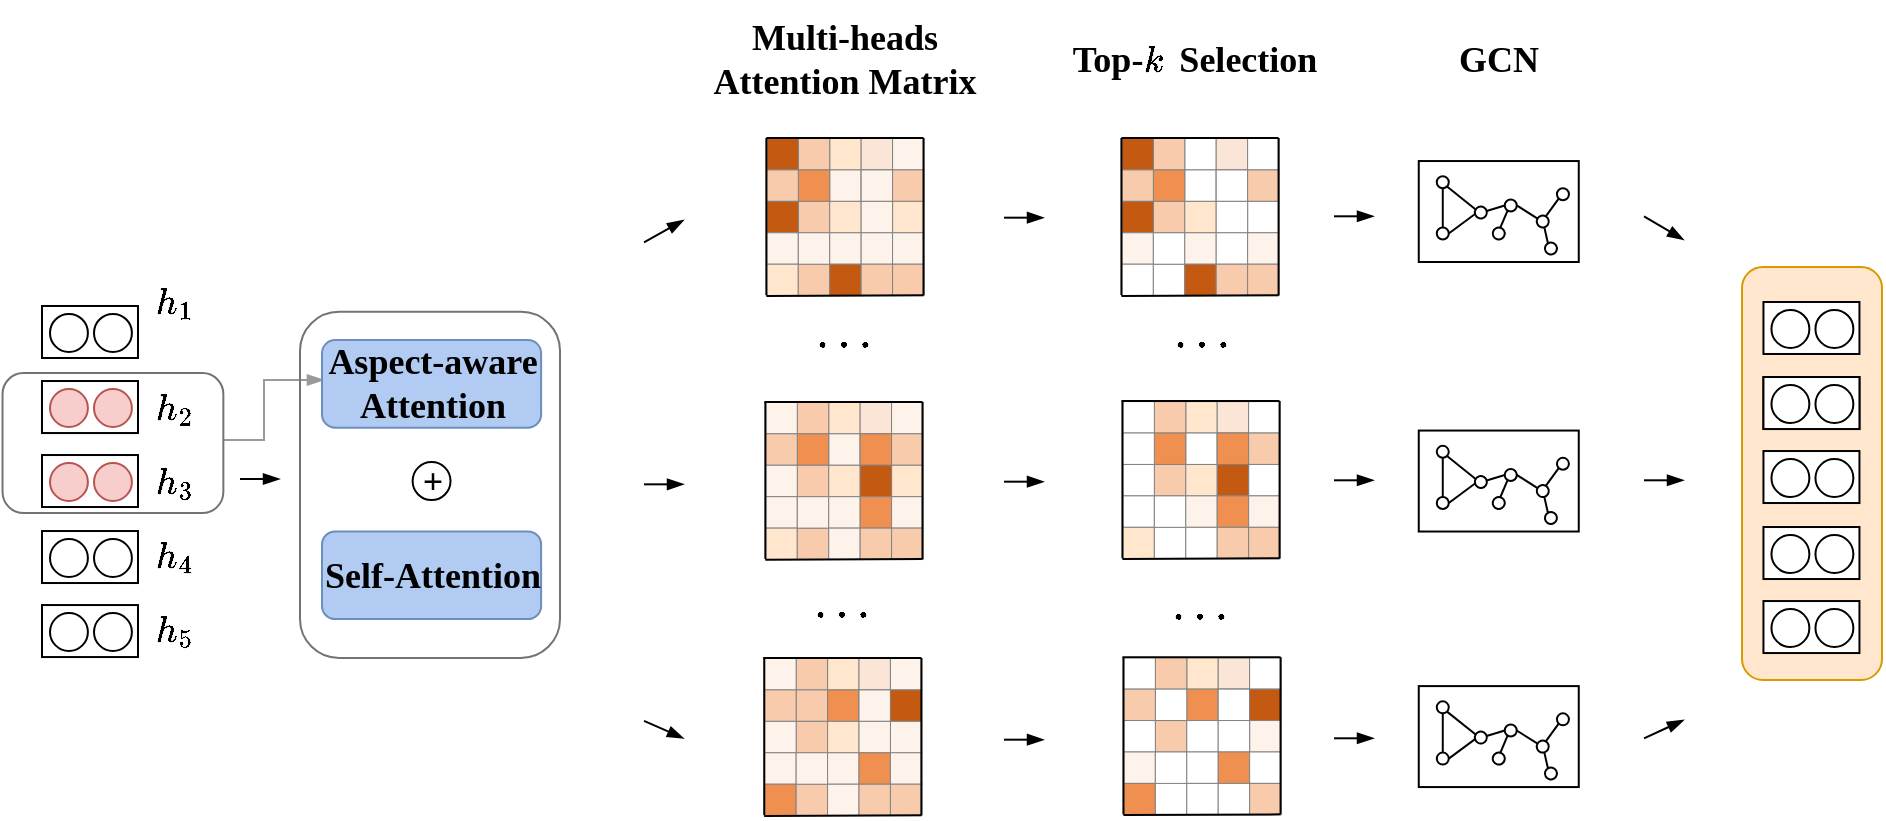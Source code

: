<mxfile version="26.3.0">
  <diagram name="第 1 页" id="RTTNO_SVNwc2rrNWSTHs">
    <mxGraphModel dx="1019" dy="1713" grid="1" gridSize="10" guides="1" tooltips="1" connect="1" arrows="1" fold="1" page="1" pageScale="1" pageWidth="827" pageHeight="1169" math="1" shadow="0">
      <root>
        <mxCell id="0" />
        <mxCell id="1" parent="0" />
        <mxCell id="D1OQs9bCTMTkSIJRtyUW-848" value="" style="rounded=1;fillColor=#ffe6cc;strokeColor=#d79b00;html=1;fontSize=18;fontFamily=Times New Roman;" vertex="1" parent="1">
          <mxGeometry x="1419" y="-756.53" width="70" height="206.53" as="geometry" />
        </mxCell>
        <mxCell id="D1OQs9bCTMTkSIJRtyUW-12" value="+" style="ellipse;aspect=fixed;shadow=0;rotation=0;html=1;fontStyle=1;fontFamily=Times New Roman;fontSize=18;" vertex="1" parent="1">
          <mxGeometry x="754.305" y="-658.955" width="18.957" height="18.957" as="geometry" />
        </mxCell>
        <mxCell id="D1OQs9bCTMTkSIJRtyUW-306" value="Multi-heads&lt;br&gt;Attention Matrix" style="text;align=center;verticalAlign=middle;resizable=0;points=[];autosize=1;strokeColor=none;fillColor=none;fontStyle=1;fontSize=18;html=1;fontFamily=Times New Roman;" vertex="1" parent="1">
          <mxGeometry x="900.47" y="-890" width="140" height="60" as="geometry" />
        </mxCell>
        <mxCell id="D1OQs9bCTMTkSIJRtyUW-310" value="" style="endArrow=blockThin;rounded=0;endFill=1;html=1;entryX=0.092;entryY=0.197;entryDx=0;entryDy=0;entryPerimeter=0;fontFamily=Times New Roman;fontSize=18;exitX=0.997;exitY=0.479;exitDx=0;exitDy=0;exitPerimeter=0;strokeColor=#9A9A9A;" edge="1" parent="1" target="D1OQs9bCTMTkSIJRtyUW-424" source="D1OQs9bCTMTkSIJRtyUW-340">
          <mxGeometry width="50" height="50" relative="1" as="geometry">
            <mxPoint x="1087" y="-532" as="sourcePoint" />
            <mxPoint x="1087" y="-631" as="targetPoint" />
            <Array as="points">
              <mxPoint x="680" y="-670" />
              <mxPoint x="680" y="-700" />
            </Array>
          </mxGeometry>
        </mxCell>
        <mxCell id="D1OQs9bCTMTkSIJRtyUW-365" value="$$h_1$$" style="text;align=center;verticalAlign=middle;resizable=0;points=[];autosize=1;strokeColor=none;fillColor=none;html=1;fontSize=18;fontFamily=Times New Roman;flipV=0;" vertex="1" parent="1">
          <mxGeometry x="590.1" y="-759" width="90" height="40" as="geometry" />
        </mxCell>
        <mxCell id="D1OQs9bCTMTkSIJRtyUW-368" value="" style="group;rotation=90;" vertex="1" connectable="0" parent="1">
          <mxGeometry x="579.995" y="-748.005" width="26" height="48" as="geometry" />
        </mxCell>
        <mxCell id="D1OQs9bCTMTkSIJRtyUW-318" value="" style="rounded=0;rotation=0;html=1;fontSize=18;fontFamily=Times New Roman;container=0;" vertex="1" parent="D1OQs9bCTMTkSIJRtyUW-368">
          <mxGeometry x="-11" y="11" width="48" height="26" as="geometry" />
        </mxCell>
        <mxCell id="D1OQs9bCTMTkSIJRtyUW-319" value="" style="ellipse;aspect=fixed;shadow=0;rotation=0;html=1;fontSize=18;fontFamily=Times New Roman;container=0;" vertex="1" parent="D1OQs9bCTMTkSIJRtyUW-368">
          <mxGeometry x="-7" y="15" width="18.957" height="18.957" as="geometry" />
        </mxCell>
        <mxCell id="D1OQs9bCTMTkSIJRtyUW-320" value="" style="ellipse;aspect=fixed;shadow=0;rotation=0;html=1;fontSize=18;fontFamily=Times New Roman;container=0;" vertex="1" parent="D1OQs9bCTMTkSIJRtyUW-368">
          <mxGeometry x="15" y="15" width="18.957" height="18.957" as="geometry" />
        </mxCell>
        <mxCell id="D1OQs9bCTMTkSIJRtyUW-394" value="$$h_2$$" style="text;align=center;verticalAlign=middle;resizable=0;points=[];autosize=1;strokeColor=none;fillColor=none;html=1;fontSize=18;fontFamily=Times New Roman;flipV=0;" vertex="1" parent="1">
          <mxGeometry x="590.1" y="-706.48" width="90" height="40" as="geometry" />
        </mxCell>
        <mxCell id="D1OQs9bCTMTkSIJRtyUW-395" value="" style="group;rotation=90;" vertex="1" connectable="0" parent="1">
          <mxGeometry x="579.995" y="-710.485" width="26" height="48" as="geometry" />
        </mxCell>
        <mxCell id="D1OQs9bCTMTkSIJRtyUW-396" value="" style="rounded=0;rotation=0;html=1;fontSize=18;fontFamily=Times New Roman;container=0;" vertex="1" parent="D1OQs9bCTMTkSIJRtyUW-395">
          <mxGeometry x="-11" y="11" width="48" height="26" as="geometry" />
        </mxCell>
        <mxCell id="D1OQs9bCTMTkSIJRtyUW-397" value="" style="ellipse;aspect=fixed;shadow=0;rotation=0;html=1;fontSize=18;fontFamily=Times New Roman;container=0;" vertex="1" parent="D1OQs9bCTMTkSIJRtyUW-395">
          <mxGeometry x="-7" y="15" width="18.957" height="18.957" as="geometry" />
        </mxCell>
        <mxCell id="D1OQs9bCTMTkSIJRtyUW-398" value="" style="ellipse;aspect=fixed;shadow=0;rotation=0;html=1;fontSize=18;fontFamily=Times New Roman;container=0;" vertex="1" parent="D1OQs9bCTMTkSIJRtyUW-395">
          <mxGeometry x="15" y="15" width="18.957" height="18.957" as="geometry" />
        </mxCell>
        <mxCell id="D1OQs9bCTMTkSIJRtyUW-399" value="$$h_3$$" style="text;align=center;verticalAlign=middle;resizable=0;points=[];autosize=1;strokeColor=none;fillColor=none;html=1;fontSize=18;fontFamily=Times New Roman;flipV=0;" vertex="1" parent="1">
          <mxGeometry x="590.1" y="-669.48" width="90" height="40" as="geometry" />
        </mxCell>
        <mxCell id="D1OQs9bCTMTkSIJRtyUW-400" value="" style="group;rotation=90;" vertex="1" connectable="0" parent="1">
          <mxGeometry x="579.995" y="-673.485" width="26" height="48" as="geometry" />
        </mxCell>
        <mxCell id="D1OQs9bCTMTkSIJRtyUW-401" value="" style="rounded=0;rotation=0;html=1;fontSize=18;fontFamily=Times New Roman;container=0;" vertex="1" parent="D1OQs9bCTMTkSIJRtyUW-400">
          <mxGeometry x="-11" y="11" width="48" height="26" as="geometry" />
        </mxCell>
        <mxCell id="D1OQs9bCTMTkSIJRtyUW-402" value="" style="ellipse;aspect=fixed;shadow=0;rotation=0;html=1;fontSize=18;fontFamily=Times New Roman;container=0;fillColor=#f8cecc;strokeColor=#b85450;" vertex="1" parent="D1OQs9bCTMTkSIJRtyUW-400">
          <mxGeometry x="-7" y="15" width="18.957" height="18.957" as="geometry" />
        </mxCell>
        <mxCell id="D1OQs9bCTMTkSIJRtyUW-403" value="" style="ellipse;aspect=fixed;shadow=0;rotation=0;html=1;fontSize=18;fontFamily=Times New Roman;container=0;fillColor=#f8cecc;strokeColor=#b85450;" vertex="1" parent="D1OQs9bCTMTkSIJRtyUW-400">
          <mxGeometry x="15" y="15" width="18.957" height="18.957" as="geometry" />
        </mxCell>
        <mxCell id="D1OQs9bCTMTkSIJRtyUW-405" value="" style="group;rotation=90;" vertex="1" connectable="0" parent="1">
          <mxGeometry x="579.995" y="-710.485" width="79.685" height="81.005" as="geometry" />
        </mxCell>
        <mxCell id="D1OQs9bCTMTkSIJRtyUW-406" value="" style="rounded=0;rotation=0;html=1;fontSize=18;fontFamily=Times New Roman;container=0;" vertex="1" parent="D1OQs9bCTMTkSIJRtyUW-405">
          <mxGeometry x="-11" y="11" width="48" height="26" as="geometry" />
        </mxCell>
        <mxCell id="D1OQs9bCTMTkSIJRtyUW-407" value="" style="ellipse;aspect=fixed;shadow=0;rotation=0;html=1;fontSize=18;fontFamily=Times New Roman;container=0;fillColor=#f8cecc;strokeColor=#b85450;" vertex="1" parent="D1OQs9bCTMTkSIJRtyUW-405">
          <mxGeometry x="-7" y="15" width="18.957" height="18.957" as="geometry" />
        </mxCell>
        <mxCell id="D1OQs9bCTMTkSIJRtyUW-408" value="" style="ellipse;aspect=fixed;shadow=0;rotation=0;html=1;fontSize=18;fontFamily=Times New Roman;container=0;fillColor=#f8cecc;strokeColor=#b85450;" vertex="1" parent="D1OQs9bCTMTkSIJRtyUW-405">
          <mxGeometry x="15" y="15" width="18.957" height="18.957" as="geometry" />
        </mxCell>
        <mxCell id="D1OQs9bCTMTkSIJRtyUW-340" value="" style="rounded=1;fillColor=none;strokeColor=#737373;html=1;fontSize=18;fontFamily=Times New Roman;" vertex="1" parent="D1OQs9bCTMTkSIJRtyUW-405">
          <mxGeometry x="-30.725" y="7.005" width="110.41" height="70" as="geometry" />
        </mxCell>
        <mxCell id="D1OQs9bCTMTkSIJRtyUW-409" value="$$h_4$$" style="text;align=center;verticalAlign=middle;resizable=0;points=[];autosize=1;strokeColor=none;fillColor=none;html=1;fontSize=18;fontFamily=Times New Roman;flipV=0;" vertex="1" parent="1">
          <mxGeometry x="590.1" y="-632.48" width="90" height="40" as="geometry" />
        </mxCell>
        <mxCell id="D1OQs9bCTMTkSIJRtyUW-410" value="" style="group;rotation=90;" vertex="1" connectable="0" parent="1">
          <mxGeometry x="579.995" y="-635.485" width="26" height="48" as="geometry" />
        </mxCell>
        <mxCell id="D1OQs9bCTMTkSIJRtyUW-411" value="" style="rounded=0;rotation=0;html=1;fontSize=18;fontFamily=Times New Roman;container=0;" vertex="1" parent="D1OQs9bCTMTkSIJRtyUW-410">
          <mxGeometry x="-11" y="11" width="48" height="26" as="geometry" />
        </mxCell>
        <mxCell id="D1OQs9bCTMTkSIJRtyUW-412" value="" style="ellipse;aspect=fixed;shadow=0;rotation=0;html=1;fontSize=18;fontFamily=Times New Roman;container=0;" vertex="1" parent="D1OQs9bCTMTkSIJRtyUW-410">
          <mxGeometry x="-7" y="15" width="18.957" height="18.957" as="geometry" />
        </mxCell>
        <mxCell id="D1OQs9bCTMTkSIJRtyUW-413" value="" style="ellipse;aspect=fixed;shadow=0;rotation=0;html=1;fontSize=18;fontFamily=Times New Roman;container=0;" vertex="1" parent="D1OQs9bCTMTkSIJRtyUW-410">
          <mxGeometry x="15" y="15" width="18.957" height="18.957" as="geometry" />
        </mxCell>
        <mxCell id="D1OQs9bCTMTkSIJRtyUW-414" value="$$h_5$$" style="text;align=center;verticalAlign=middle;resizable=0;points=[];autosize=1;strokeColor=none;fillColor=none;html=1;fontSize=18;fontFamily=Times New Roman;flipV=0;" vertex="1" parent="1">
          <mxGeometry x="590.1" y="-595.47" width="90" height="40" as="geometry" />
        </mxCell>
        <mxCell id="D1OQs9bCTMTkSIJRtyUW-415" value="" style="group;rotation=90;" vertex="1" connectable="0" parent="1">
          <mxGeometry x="579.995" y="-598.475" width="26" height="48" as="geometry" />
        </mxCell>
        <mxCell id="D1OQs9bCTMTkSIJRtyUW-416" value="" style="rounded=0;rotation=0;html=1;fontSize=18;fontFamily=Times New Roman;container=0;" vertex="1" parent="D1OQs9bCTMTkSIJRtyUW-415">
          <mxGeometry x="-11" y="11" width="48" height="26" as="geometry" />
        </mxCell>
        <mxCell id="D1OQs9bCTMTkSIJRtyUW-417" value="" style="ellipse;aspect=fixed;shadow=0;rotation=0;html=1;fontSize=18;fontFamily=Times New Roman;container=0;" vertex="1" parent="D1OQs9bCTMTkSIJRtyUW-415">
          <mxGeometry x="-7" y="15" width="18.957" height="18.957" as="geometry" />
        </mxCell>
        <mxCell id="D1OQs9bCTMTkSIJRtyUW-418" value="" style="ellipse;aspect=fixed;shadow=0;rotation=0;html=1;fontSize=18;fontFamily=Times New Roman;container=0;" vertex="1" parent="D1OQs9bCTMTkSIJRtyUW-415">
          <mxGeometry x="15" y="15" width="18.957" height="18.957" as="geometry" />
        </mxCell>
        <mxCell id="D1OQs9bCTMTkSIJRtyUW-10" value="Aspect-aware&lt;br&gt;Attention" style="rounded=1;fillColor=#B1CBF2;strokeColor=#6c8ebf;fontStyle=1;fontSize=18;aspect=fixed;html=1;fontFamily=Times New Roman;" vertex="1" parent="1">
          <mxGeometry x="708.999" y="-720.006" width="109.561" height="43.825" as="geometry" />
        </mxCell>
        <mxCell id="D1OQs9bCTMTkSIJRtyUW-4" value="Self-Attention" style="rounded=1;fillColor=#B1CBF2;strokeColor=#6c8ebf;fontStyle=1;fontSize=18;aspect=fixed;html=1;fontFamily=Times New Roman;" vertex="1" parent="1">
          <mxGeometry x="708.999" y="-624.296" width="109.561" height="43.825" as="geometry" />
        </mxCell>
        <mxCell id="D1OQs9bCTMTkSIJRtyUW-424" value="" style="rounded=1;fillColor=none;strokeColor=#737373;html=1;fontSize=18;fontFamily=Times New Roman;" vertex="1" parent="1">
          <mxGeometry x="698" y="-734.09" width="130" height="173.09" as="geometry" />
        </mxCell>
        <mxCell id="D1OQs9bCTMTkSIJRtyUW-425" value="" style="endArrow=blockThin;html=1;rounded=0;endFill=1;" edge="1" parent="1">
          <mxGeometry width="50" height="50" relative="1" as="geometry">
            <mxPoint x="668" y="-650.49" as="sourcePoint" />
            <mxPoint x="688" y="-650.49" as="targetPoint" />
          </mxGeometry>
        </mxCell>
        <mxCell id="D1OQs9bCTMTkSIJRtyUW-304" value="Top-&amp;nbsp; &amp;nbsp; Selection" style="text;align=center;verticalAlign=middle;resizable=0;points=[];autosize=1;strokeColor=none;fillColor=none;fontStyle=1;fontSize=18;html=1;fontFamily=Times New Roman;" vertex="1" parent="1">
          <mxGeometry x="1074.999" y="-879.999" width="140" height="40" as="geometry" />
        </mxCell>
        <mxCell id="D1OQs9bCTMTkSIJRtyUW-426" value="GCN" style="text;align=center;verticalAlign=middle;resizable=0;points=[];autosize=1;strokeColor=none;fillColor=none;fontStyle=1;fontSize=18;html=1;fontFamily=Times New Roman;" vertex="1" parent="1">
          <mxGeometry x="1267.379" y="-879.999" width="60" height="40" as="geometry" />
        </mxCell>
        <mxCell id="D1OQs9bCTMTkSIJRtyUW-305" value="$$k$$" style="text;html=1;align=center;verticalAlign=middle;whiteSpace=wrap;rounded=0;fillColor=none;fontSize=18;fontFamily=Times New Roman;" vertex="1" parent="1">
          <mxGeometry x="1120" y="-870" width="10" height="20" as="geometry" />
        </mxCell>
        <mxCell id="D1OQs9bCTMTkSIJRtyUW-580" value="" style="rounded=0;whiteSpace=wrap;html=1;aspect=fixed;strokeWidth=0.5;strokeColor=#828282;fillColor=light-dark(#FFE6CC,#EDEDED);container=0;fontSize=13;fontFamily=Times New Roman;" vertex="1" parent="1">
          <mxGeometry x="962.109" y="-689.05" width="15.714" height="15.714" as="geometry" />
        </mxCell>
        <mxCell id="D1OQs9bCTMTkSIJRtyUW-581" value="" style="rounded=0;whiteSpace=wrap;html=1;aspect=fixed;strokeWidth=0.5;strokeColor=#828282;fillColor=light-dark(#FBE5D6,#EDEDED);container=0;fontSize=13;fontFamily=Times New Roman;" vertex="1" parent="1">
          <mxGeometry x="977.823" y="-689.05" width="15.714" height="15.714" as="geometry" />
        </mxCell>
        <mxCell id="D1OQs9bCTMTkSIJRtyUW-582" value="" style="rounded=0;whiteSpace=wrap;html=1;aspect=fixed;strokeWidth=0.5;strokeColor=#828282;fillColor=light-dark(#FEF3EB,#EDEDED);container=0;fontSize=13;fontFamily=Times New Roman;" vertex="1" parent="1">
          <mxGeometry x="993.537" y="-689.05" width="15.714" height="15.714" as="geometry" />
        </mxCell>
        <mxCell id="D1OQs9bCTMTkSIJRtyUW-583" value="" style="rounded=0;whiteSpace=wrap;html=1;aspect=fixed;fillColor=light-dark(#F8CBAD,#EDEDED);strokeColor=#828282;strokeWidth=0.5;container=0;fontSize=13;fontFamily=Times New Roman;" vertex="1" parent="1">
          <mxGeometry x="946.394" y="-689.05" width="15.714" height="15.714" as="geometry" />
        </mxCell>
        <mxCell id="D1OQs9bCTMTkSIJRtyUW-584" value="" style="rounded=0;whiteSpace=wrap;html=1;aspect=fixed;strokeWidth=0.5;strokeColor=#828282;fillColor=light-dark(#FEF3EB,#EDEDED);container=0;fontSize=13;fontFamily=Times New Roman;" vertex="1" parent="1">
          <mxGeometry x="930.68" y="-689.05" width="15.714" height="15.714" as="geometry" />
        </mxCell>
        <mxCell id="D1OQs9bCTMTkSIJRtyUW-585" value="" style="rounded=0;whiteSpace=wrap;html=1;aspect=fixed;strokeWidth=0.5;strokeColor=#828282;fillColor=light-dark(#FEF3EB,#EDEDED);container=0;fontSize=13;fontFamily=Times New Roman;" vertex="1" parent="1">
          <mxGeometry x="962.109" y="-673.336" width="15.714" height="15.714" as="geometry" />
        </mxCell>
        <mxCell id="D1OQs9bCTMTkSIJRtyUW-586" value="" style="rounded=0;whiteSpace=wrap;html=1;aspect=fixed;strokeWidth=0.5;strokeColor=#828282;container=0;fontSize=13;fontFamily=Times New Roman;" vertex="1" parent="1">
          <mxGeometry x="977.823" y="-673.336" width="15.714" height="15.714" as="geometry" />
        </mxCell>
        <mxCell id="D1OQs9bCTMTkSIJRtyUW-587" value="" style="rounded=0;whiteSpace=wrap;html=1;aspect=fixed;fillColor=light-dark(#F09050,#EDEDED);strokeColor=#828282;strokeWidth=0.5;container=0;fontSize=13;fontFamily=Times New Roman;" vertex="1" parent="1">
          <mxGeometry x="946.394" y="-673.336" width="15.714" height="15.714" as="geometry" />
        </mxCell>
        <mxCell id="D1OQs9bCTMTkSIJRtyUW-588" value="" style="rounded=0;whiteSpace=wrap;html=1;aspect=fixed;strokeWidth=0.5;strokeColor=#828282;fillColor=light-dark(#F8CBAD,#EDEDED);container=0;fontSize=13;fontFamily=Times New Roman;" vertex="1" parent="1">
          <mxGeometry x="930.68" y="-673.336" width="15.714" height="15.714" as="geometry" />
        </mxCell>
        <mxCell id="D1OQs9bCTMTkSIJRtyUW-589" value="" style="rounded=0;whiteSpace=wrap;html=1;aspect=fixed;fillColor=light-dark(#F8CBAD,#EDEDED);strokeColor=#828282;strokeWidth=0.5;container=0;fontSize=13;fontFamily=Times New Roman;" vertex="1" parent="1">
          <mxGeometry x="946.394" y="-657.622" width="15.714" height="15.714" as="geometry" />
        </mxCell>
        <mxCell id="D1OQs9bCTMTkSIJRtyUW-590" value="" style="rounded=0;whiteSpace=wrap;html=1;aspect=fixed;strokeWidth=0.5;strokeColor=#828282;fillColor=light-dark(#FEF3EB,#EDEDED);container=0;fontSize=13;fontFamily=Times New Roman;" vertex="1" parent="1">
          <mxGeometry x="930.68" y="-657.622" width="15.714" height="15.714" as="geometry" />
        </mxCell>
        <mxCell id="D1OQs9bCTMTkSIJRtyUW-591" value="" style="rounded=0;whiteSpace=wrap;html=1;aspect=fixed;strokeWidth=0.5;strokeColor=#828282;fillColor=light-dark(#F09050,#EDEDED);container=0;fontSize=13;fontFamily=Times New Roman;" vertex="1" parent="1">
          <mxGeometry x="977.823" y="-673.336" width="15.714" height="15.714" as="geometry" />
        </mxCell>
        <mxCell id="D1OQs9bCTMTkSIJRtyUW-592" value="" style="rounded=0;whiteSpace=wrap;html=1;aspect=fixed;strokeWidth=0.5;strokeColor=#828282;fillColor=light-dark(#F8CBAD,#EDEDED);container=0;fontSize=13;fontFamily=Times New Roman;" vertex="1" parent="1">
          <mxGeometry x="993.537" y="-673.336" width="15.714" height="15.714" as="geometry" />
        </mxCell>
        <mxCell id="D1OQs9bCTMTkSIJRtyUW-593" value="" style="rounded=0;whiteSpace=wrap;html=1;aspect=fixed;strokeWidth=0.5;strokeColor=#828282;fillColor=light-dark(#FFE6CC,#EDEDED);container=0;fontSize=13;fontFamily=Times New Roman;" vertex="1" parent="1">
          <mxGeometry x="962.109" y="-657.622" width="15.714" height="15.714" as="geometry" />
        </mxCell>
        <mxCell id="D1OQs9bCTMTkSIJRtyUW-594" value="" style="rounded=0;whiteSpace=wrap;html=1;aspect=fixed;strokeWidth=0.5;strokeColor=#828282;fillColor=light-dark(#FFE6CC,#EDEDED);container=0;fontSize=13;fontFamily=Times New Roman;" vertex="1" parent="1">
          <mxGeometry x="993.537" y="-657.622" width="15.714" height="15.714" as="geometry" />
        </mxCell>
        <mxCell id="D1OQs9bCTMTkSIJRtyUW-595" value="" style="rounded=0;whiteSpace=wrap;html=1;aspect=fixed;strokeWidth=0.5;strokeColor=#828282;fillColor=light-dark(#C45912,#EDEDED);container=0;fontSize=13;fontFamily=Times New Roman;" vertex="1" parent="1">
          <mxGeometry x="977.823" y="-657.622" width="15.714" height="15.714" as="geometry" />
        </mxCell>
        <mxCell id="D1OQs9bCTMTkSIJRtyUW-596" value="" style="rounded=0;whiteSpace=wrap;html=1;aspect=fixed;strokeWidth=0.5;strokeColor=#828282;fillColor=light-dark(#FEF3EB,#EDEDED);container=0;fontSize=13;fontFamily=Times New Roman;" vertex="1" parent="1">
          <mxGeometry x="930.68" y="-641.908" width="15.714" height="15.714" as="geometry" />
        </mxCell>
        <mxCell id="D1OQs9bCTMTkSIJRtyUW-597" value="" style="rounded=0;whiteSpace=wrap;html=1;aspect=fixed;strokeWidth=0.5;strokeColor=#828282;fillColor=light-dark(#FFE6CC,#EDEDED);container=0;fontSize=13;fontFamily=Times New Roman;" vertex="1" parent="1">
          <mxGeometry x="930.68" y="-626.194" width="15.714" height="15.714" as="geometry" />
        </mxCell>
        <mxCell id="D1OQs9bCTMTkSIJRtyUW-598" value="" style="rounded=0;whiteSpace=wrap;html=1;aspect=fixed;fillColor=light-dark(#F8CBAD,#EDEDED);strokeColor=#828282;strokeWidth=0.5;container=0;fontSize=13;fontFamily=Times New Roman;" vertex="1" parent="1">
          <mxGeometry x="946.394" y="-626.194" width="15.714" height="15.714" as="geometry" />
        </mxCell>
        <mxCell id="D1OQs9bCTMTkSIJRtyUW-599" value="" style="rounded=0;whiteSpace=wrap;html=1;aspect=fixed;strokeWidth=0.5;strokeColor=#828282;fillColor=light-dark(#FEF3EB,#EDEDED);container=0;fontSize=13;fontFamily=Times New Roman;" vertex="1" parent="1">
          <mxGeometry x="946.394" y="-641.908" width="15.714" height="15.714" as="geometry" />
        </mxCell>
        <mxCell id="D1OQs9bCTMTkSIJRtyUW-600" value="" style="rounded=0;whiteSpace=wrap;html=1;aspect=fixed;strokeWidth=0.5;strokeColor=#828282;fillColor=light-dark(#FEF3EB,#EDEDED);container=0;fontSize=13;fontFamily=Times New Roman;" vertex="1" parent="1">
          <mxGeometry x="962.109" y="-641.908" width="15.714" height="15.714" as="geometry" />
        </mxCell>
        <mxCell id="D1OQs9bCTMTkSIJRtyUW-601" value="" style="rounded=0;whiteSpace=wrap;html=1;aspect=fixed;strokeWidth=0.5;strokeColor=#828282;fillColor=light-dark(#F09050,#EDEDED);container=0;fontSize=13;fontFamily=Times New Roman;" vertex="1" parent="1">
          <mxGeometry x="977.823" y="-641.908" width="15.714" height="15.714" as="geometry" />
        </mxCell>
        <mxCell id="D1OQs9bCTMTkSIJRtyUW-602" value="" style="rounded=0;whiteSpace=wrap;html=1;aspect=fixed;strokeWidth=0.5;strokeColor=#828282;fillColor=light-dark(#FEF3EB,#EDEDED);container=0;fontSize=13;fontFamily=Times New Roman;" vertex="1" parent="1">
          <mxGeometry x="993.537" y="-641.908" width="15.714" height="15.714" as="geometry" />
        </mxCell>
        <mxCell id="D1OQs9bCTMTkSIJRtyUW-603" value="" style="rounded=0;whiteSpace=wrap;html=1;aspect=fixed;strokeWidth=0.5;strokeColor=#828282;fillColor=light-dark(#FEF3EB,#EDEDED);container=0;fontSize=13;fontFamily=Times New Roman;" vertex="1" parent="1">
          <mxGeometry x="962.109" y="-626.194" width="15.714" height="15.714" as="geometry" />
        </mxCell>
        <mxCell id="D1OQs9bCTMTkSIJRtyUW-604" value="" style="rounded=0;whiteSpace=wrap;html=1;aspect=fixed;strokeWidth=0.5;strokeColor=#828282;fillColor=light-dark(#F8CBAD,#EDEDED);container=0;fontSize=13;fontFamily=Times New Roman;" vertex="1" parent="1">
          <mxGeometry x="977.823" y="-626.194" width="15.714" height="15.714" as="geometry" />
        </mxCell>
        <mxCell id="D1OQs9bCTMTkSIJRtyUW-605" value="" style="rounded=0;whiteSpace=wrap;html=1;aspect=fixed;strokeWidth=0.5;strokeColor=#828282;fillColor=light-dark(#F8CBAD,#EDEDED);container=0;fontSize=13;fontFamily=Times New Roman;" vertex="1" parent="1">
          <mxGeometry x="993.537" y="-626.194" width="15.714" height="15.714" as="geometry" />
        </mxCell>
        <mxCell id="D1OQs9bCTMTkSIJRtyUW-606" value="" style="endArrow=none;html=1;rounded=0;exitX=-0.032;exitY=0;exitDx=0;exitDy=0;exitPerimeter=0;fontSize=13;fontFamily=Times New Roman;entryX=1;entryY=0;entryDx=0;entryDy=0;" edge="1" parent="1" source="D1OQs9bCTMTkSIJRtyUW-584" target="D1OQs9bCTMTkSIJRtyUW-582">
          <mxGeometry width="50" height="50" relative="1" as="geometry">
            <mxPoint x="938.537" y="-555.103" as="sourcePoint" />
            <mxPoint x="1008.48" y="-692.53" as="targetPoint" />
          </mxGeometry>
        </mxCell>
        <mxCell id="D1OQs9bCTMTkSIJRtyUW-607" value="" style="endArrow=none;html=1;rounded=0;exitX=1;exitY=1;exitDx=0;exitDy=0;fontSize=13;fontFamily=Times New Roman;" edge="1" parent="1" source="D1OQs9bCTMTkSIJRtyUW-605">
          <mxGeometry width="50" height="50" relative="1" as="geometry">
            <mxPoint x="1151.178" y="-610.483" as="sourcePoint" />
            <mxPoint x="930.68" y="-610.11" as="targetPoint" />
          </mxGeometry>
        </mxCell>
        <mxCell id="D1OQs9bCTMTkSIJRtyUW-608" value="" style="endArrow=none;html=1;rounded=0;entryX=0;entryY=0;entryDx=0;entryDy=0;fontSize=13;fontFamily=Times New Roman;exitX=0;exitY=1;exitDx=0;exitDy=0;" edge="1" parent="1" source="D1OQs9bCTMTkSIJRtyUW-597" target="D1OQs9bCTMTkSIJRtyUW-584">
          <mxGeometry width="50" height="50" relative="1" as="geometry">
            <mxPoint x="930.48" y="-612.53" as="sourcePoint" />
            <mxPoint x="922.823" y="-677.673" as="targetPoint" />
          </mxGeometry>
        </mxCell>
        <mxCell id="D1OQs9bCTMTkSIJRtyUW-609" value="" style="endArrow=none;html=1;rounded=0;entryX=0;entryY=0;entryDx=0;entryDy=0;exitX=1;exitY=1;exitDx=0;exitDy=0;fontSize=13;fontFamily=Times New Roman;" edge="1" parent="1" source="D1OQs9bCTMTkSIJRtyUW-605">
          <mxGeometry width="50" height="50" relative="1" as="geometry">
            <mxPoint x="1009.255" y="-563.337" as="sourcePoint" />
            <mxPoint x="1009.256" y="-689.05" as="targetPoint" />
          </mxGeometry>
        </mxCell>
        <mxCell id="D1OQs9bCTMTkSIJRtyUW-610" value="" style="rounded=0;whiteSpace=wrap;html=1;aspect=fixed;strokeWidth=0.5;strokeColor=#828282;fillColor=light-dark(#FFE6CC,#EDEDED);container=0;fontSize=13;fontFamily=Times New Roman;" vertex="1" parent="1">
          <mxGeometry x="962.609" y="-821" width="15.714" height="15.714" as="geometry" />
        </mxCell>
        <mxCell id="D1OQs9bCTMTkSIJRtyUW-611" value="" style="rounded=0;whiteSpace=wrap;html=1;aspect=fixed;strokeWidth=0.5;strokeColor=#828282;fillColor=light-dark(#FBE5D6,#EDEDED);container=0;fontSize=13;fontFamily=Times New Roman;" vertex="1" parent="1">
          <mxGeometry x="978.323" y="-821" width="15.714" height="15.714" as="geometry" />
        </mxCell>
        <mxCell id="D1OQs9bCTMTkSIJRtyUW-612" value="" style="rounded=0;whiteSpace=wrap;html=1;aspect=fixed;strokeWidth=0.5;strokeColor=#828282;fillColor=light-dark(#FEF3EB,#EDEDED);container=0;fontSize=13;fontFamily=Times New Roman;" vertex="1" parent="1">
          <mxGeometry x="994.037" y="-821" width="15.714" height="15.714" as="geometry" />
        </mxCell>
        <mxCell id="D1OQs9bCTMTkSIJRtyUW-613" value="" style="rounded=0;whiteSpace=wrap;html=1;aspect=fixed;fillColor=light-dark(#F8CBAD,#EDEDED);strokeColor=#828282;strokeWidth=0.5;container=0;fontSize=13;fontFamily=Times New Roman;" vertex="1" parent="1">
          <mxGeometry x="946.894" y="-821" width="15.714" height="15.714" as="geometry" />
        </mxCell>
        <mxCell id="D1OQs9bCTMTkSIJRtyUW-614" value="" style="rounded=0;whiteSpace=wrap;html=1;aspect=fixed;strokeWidth=0.5;strokeColor=#828282;fillColor=light-dark(#C45912,#EDEDED);container=0;fontSize=13;fontFamily=Times New Roman;" vertex="1" parent="1">
          <mxGeometry x="931.18" y="-821" width="15.714" height="15.714" as="geometry" />
        </mxCell>
        <mxCell id="D1OQs9bCTMTkSIJRtyUW-615" value="" style="rounded=0;whiteSpace=wrap;html=1;aspect=fixed;strokeWidth=0.5;strokeColor=#828282;fillColor=light-dark(#FEF3EB,#EDEDED);container=0;fontSize=13;fontFamily=Times New Roman;" vertex="1" parent="1">
          <mxGeometry x="962.609" y="-805.286" width="15.714" height="15.714" as="geometry" />
        </mxCell>
        <mxCell id="D1OQs9bCTMTkSIJRtyUW-616" value="" style="rounded=0;whiteSpace=wrap;html=1;aspect=fixed;strokeWidth=0.5;strokeColor=#828282;container=0;fontSize=13;fontFamily=Times New Roman;" vertex="1" parent="1">
          <mxGeometry x="978.323" y="-805.286" width="15.714" height="15.714" as="geometry" />
        </mxCell>
        <mxCell id="D1OQs9bCTMTkSIJRtyUW-617" value="" style="rounded=0;whiteSpace=wrap;html=1;aspect=fixed;fillColor=light-dark(#F09050,#EDEDED);strokeColor=#828282;strokeWidth=0.5;container=0;fontSize=13;fontFamily=Times New Roman;" vertex="1" parent="1">
          <mxGeometry x="946.894" y="-805.286" width="15.714" height="15.714" as="geometry" />
        </mxCell>
        <mxCell id="D1OQs9bCTMTkSIJRtyUW-618" value="" style="rounded=0;whiteSpace=wrap;html=1;aspect=fixed;strokeWidth=0.5;strokeColor=#828282;fillColor=light-dark(#F8CBAD,#EDEDED);container=0;fontSize=13;fontFamily=Times New Roman;" vertex="1" parent="1">
          <mxGeometry x="931.18" y="-805.286" width="15.714" height="15.714" as="geometry" />
        </mxCell>
        <mxCell id="D1OQs9bCTMTkSIJRtyUW-619" value="" style="rounded=0;whiteSpace=wrap;html=1;aspect=fixed;fillColor=light-dark(#F8CBAD,#EDEDED);strokeColor=#828282;strokeWidth=0.5;container=0;fontSize=13;fontFamily=Times New Roman;" vertex="1" parent="1">
          <mxGeometry x="946.894" y="-789.572" width="15.714" height="15.714" as="geometry" />
        </mxCell>
        <mxCell id="D1OQs9bCTMTkSIJRtyUW-620" value="" style="rounded=0;whiteSpace=wrap;html=1;aspect=fixed;strokeWidth=0.5;strokeColor=#828282;fillColor=light-dark(#C45912,#EDEDED);container=0;fontSize=13;fontFamily=Times New Roman;" vertex="1" parent="1">
          <mxGeometry x="931.18" y="-789.572" width="15.714" height="15.714" as="geometry" />
        </mxCell>
        <mxCell id="D1OQs9bCTMTkSIJRtyUW-621" value="" style="rounded=0;whiteSpace=wrap;html=1;aspect=fixed;strokeWidth=0.5;strokeColor=#828282;fillColor=light-dark(#FEF3EB,#EDEDED);container=0;fontSize=13;fontFamily=Times New Roman;" vertex="1" parent="1">
          <mxGeometry x="978.323" y="-805.286" width="15.714" height="15.714" as="geometry" />
        </mxCell>
        <mxCell id="D1OQs9bCTMTkSIJRtyUW-622" value="" style="rounded=0;whiteSpace=wrap;html=1;aspect=fixed;strokeWidth=0.5;strokeColor=#828282;fillColor=light-dark(#F8CBAD,#EDEDED);container=0;fontSize=13;fontFamily=Times New Roman;" vertex="1" parent="1">
          <mxGeometry x="994.037" y="-805.286" width="15.714" height="15.714" as="geometry" />
        </mxCell>
        <mxCell id="D1OQs9bCTMTkSIJRtyUW-623" value="" style="rounded=0;whiteSpace=wrap;html=1;aspect=fixed;strokeWidth=0.5;strokeColor=#828282;fillColor=light-dark(#FFE6CC,#EDEDED);container=0;fontSize=13;fontFamily=Times New Roman;" vertex="1" parent="1">
          <mxGeometry x="962.609" y="-789.572" width="15.714" height="15.714" as="geometry" />
        </mxCell>
        <mxCell id="D1OQs9bCTMTkSIJRtyUW-624" value="" style="rounded=0;whiteSpace=wrap;html=1;aspect=fixed;strokeWidth=0.5;strokeColor=#828282;fillColor=light-dark(#FFE6CC,#EDEDED);container=0;fontSize=13;fontFamily=Times New Roman;" vertex="1" parent="1">
          <mxGeometry x="994.037" y="-789.572" width="15.714" height="15.714" as="geometry" />
        </mxCell>
        <mxCell id="D1OQs9bCTMTkSIJRtyUW-625" value="" style="rounded=0;whiteSpace=wrap;html=1;aspect=fixed;strokeWidth=0.5;strokeColor=#828282;fillColor=light-dark(#FEF3EB,#EDEDED);container=0;fontSize=13;fontFamily=Times New Roman;" vertex="1" parent="1">
          <mxGeometry x="978.323" y="-789.572" width="15.714" height="15.714" as="geometry" />
        </mxCell>
        <mxCell id="D1OQs9bCTMTkSIJRtyUW-626" value="" style="rounded=0;whiteSpace=wrap;html=1;aspect=fixed;strokeWidth=0.5;strokeColor=#828282;fillColor=light-dark(#FEF3EB,#EDEDED);container=0;fontSize=13;fontFamily=Times New Roman;" vertex="1" parent="1">
          <mxGeometry x="931.18" y="-773.858" width="15.714" height="15.714" as="geometry" />
        </mxCell>
        <mxCell id="D1OQs9bCTMTkSIJRtyUW-627" value="" style="rounded=0;whiteSpace=wrap;html=1;aspect=fixed;strokeWidth=0.5;strokeColor=#828282;fillColor=light-dark(#FFE6CC,#EDEDED);container=0;fontSize=13;fontFamily=Times New Roman;" vertex="1" parent="1">
          <mxGeometry x="931.18" y="-758.144" width="15.714" height="15.714" as="geometry" />
        </mxCell>
        <mxCell id="D1OQs9bCTMTkSIJRtyUW-628" value="" style="rounded=0;whiteSpace=wrap;html=1;aspect=fixed;fillColor=light-dark(#F8CBAD,#EDEDED);strokeColor=#828282;strokeWidth=0.5;container=0;fontSize=13;fontFamily=Times New Roman;" vertex="1" parent="1">
          <mxGeometry x="946.894" y="-758.144" width="15.714" height="15.714" as="geometry" />
        </mxCell>
        <mxCell id="D1OQs9bCTMTkSIJRtyUW-629" value="" style="rounded=0;whiteSpace=wrap;html=1;aspect=fixed;strokeWidth=0.5;strokeColor=#828282;fillColor=light-dark(#FEF3EB,#EDEDED);container=0;fontSize=13;fontFamily=Times New Roman;" vertex="1" parent="1">
          <mxGeometry x="946.894" y="-773.858" width="15.714" height="15.714" as="geometry" />
        </mxCell>
        <mxCell id="D1OQs9bCTMTkSIJRtyUW-630" value="" style="rounded=0;whiteSpace=wrap;html=1;aspect=fixed;strokeWidth=0.5;strokeColor=#828282;fillColor=light-dark(#FEF3EB,#EDEDED);container=0;fontSize=13;fontFamily=Times New Roman;" vertex="1" parent="1">
          <mxGeometry x="962.609" y="-773.858" width="15.714" height="15.714" as="geometry" />
        </mxCell>
        <mxCell id="D1OQs9bCTMTkSIJRtyUW-631" value="" style="rounded=0;whiteSpace=wrap;html=1;aspect=fixed;strokeWidth=0.5;strokeColor=#828282;fillColor=light-dark(#FEF3EB,#EDEDED);container=0;fontSize=13;fontFamily=Times New Roman;" vertex="1" parent="1">
          <mxGeometry x="978.323" y="-773.858" width="15.714" height="15.714" as="geometry" />
        </mxCell>
        <mxCell id="D1OQs9bCTMTkSIJRtyUW-632" value="" style="rounded=0;whiteSpace=wrap;html=1;aspect=fixed;strokeWidth=0.5;strokeColor=#828282;fillColor=light-dark(#FEF3EB,#EDEDED);container=0;fontSize=13;fontFamily=Times New Roman;" vertex="1" parent="1">
          <mxGeometry x="994.037" y="-773.858" width="15.714" height="15.714" as="geometry" />
        </mxCell>
        <mxCell id="D1OQs9bCTMTkSIJRtyUW-633" value="" style="rounded=0;whiteSpace=wrap;html=1;aspect=fixed;strokeWidth=0.5;strokeColor=#828282;fillColor=light-dark(#C45912,#EDEDED);container=0;fontSize=13;fontFamily=Times New Roman;" vertex="1" parent="1">
          <mxGeometry x="962.609" y="-758.144" width="15.714" height="15.714" as="geometry" />
        </mxCell>
        <mxCell id="D1OQs9bCTMTkSIJRtyUW-634" value="" style="rounded=0;whiteSpace=wrap;html=1;aspect=fixed;strokeWidth=0.5;strokeColor=#828282;fillColor=light-dark(#F8CBAD,#EDEDED);container=0;fontSize=13;fontFamily=Times New Roman;" vertex="1" parent="1">
          <mxGeometry x="978.323" y="-758.144" width="15.714" height="15.714" as="geometry" />
        </mxCell>
        <mxCell id="D1OQs9bCTMTkSIJRtyUW-635" value="" style="rounded=0;whiteSpace=wrap;html=1;aspect=fixed;strokeWidth=0.5;strokeColor=#828282;fillColor=light-dark(#F8CBAD,#EDEDED);container=0;fontSize=13;fontFamily=Times New Roman;" vertex="1" parent="1">
          <mxGeometry x="994.037" y="-758.144" width="15.714" height="15.714" as="geometry" />
        </mxCell>
        <mxCell id="D1OQs9bCTMTkSIJRtyUW-636" value="" style="endArrow=none;html=1;rounded=0;exitX=0;exitY=0;exitDx=0;exitDy=0;fontSize=13;fontFamily=Times New Roman;entryX=1;entryY=0;entryDx=0;entryDy=0;" edge="1" parent="1" source="D1OQs9bCTMTkSIJRtyUW-614" target="D1OQs9bCTMTkSIJRtyUW-612">
          <mxGeometry width="50" height="50" relative="1" as="geometry">
            <mxPoint x="930.677" y="-822" as="sourcePoint" />
            <mxPoint x="1009.751" y="-822" as="targetPoint" />
          </mxGeometry>
        </mxCell>
        <mxCell id="D1OQs9bCTMTkSIJRtyUW-637" value="" style="endArrow=none;html=1;rounded=0;exitX=1;exitY=1;exitDx=0;exitDy=0;fontSize=13;fontFamily=Times New Roman;" edge="1" parent="1" source="D1OQs9bCTMTkSIJRtyUW-635">
          <mxGeometry width="50" height="50" relative="1" as="geometry">
            <mxPoint x="1151.678" y="-742.433" as="sourcePoint" />
            <mxPoint x="931.18" y="-742.06" as="targetPoint" />
          </mxGeometry>
        </mxCell>
        <mxCell id="D1OQs9bCTMTkSIJRtyUW-638" value="" style="endArrow=none;html=1;rounded=0;entryX=0;entryY=0;entryDx=0;entryDy=0;fontSize=13;fontFamily=Times New Roman;exitX=0;exitY=1;exitDx=0;exitDy=0;" edge="1" parent="1" source="D1OQs9bCTMTkSIJRtyUW-627" target="D1OQs9bCTMTkSIJRtyUW-614">
          <mxGeometry width="50" height="50" relative="1" as="geometry">
            <mxPoint x="930.98" y="-744.48" as="sourcePoint" />
            <mxPoint x="923.323" y="-809.623" as="targetPoint" />
          </mxGeometry>
        </mxCell>
        <mxCell id="D1OQs9bCTMTkSIJRtyUW-639" value="" style="endArrow=none;html=1;rounded=0;entryX=0;entryY=0;entryDx=0;entryDy=0;exitX=1;exitY=1;exitDx=0;exitDy=0;fontSize=13;fontFamily=Times New Roman;" edge="1" parent="1" source="D1OQs9bCTMTkSIJRtyUW-635">
          <mxGeometry width="50" height="50" relative="1" as="geometry">
            <mxPoint x="1009.755" y="-695.287" as="sourcePoint" />
            <mxPoint x="1009.756" y="-821" as="targetPoint" />
          </mxGeometry>
        </mxCell>
        <mxCell id="D1OQs9bCTMTkSIJRtyUW-640" value="" style="rounded=0;whiteSpace=wrap;html=1;aspect=fixed;strokeWidth=0.5;strokeColor=#828282;fillColor=light-dark(#FFE6CC,#EDEDED);container=0;fontSize=13;fontFamily=Times New Roman;" vertex="1" parent="1">
          <mxGeometry x="961.539" y="-561" width="15.714" height="15.714" as="geometry" />
        </mxCell>
        <mxCell id="D1OQs9bCTMTkSIJRtyUW-641" value="" style="rounded=0;whiteSpace=wrap;html=1;aspect=fixed;strokeWidth=0.5;strokeColor=#828282;fillColor=light-dark(#FBE5D6,#EDEDED);container=0;fontSize=13;fontFamily=Times New Roman;" vertex="1" parent="1">
          <mxGeometry x="977.253" y="-561" width="15.714" height="15.714" as="geometry" />
        </mxCell>
        <mxCell id="D1OQs9bCTMTkSIJRtyUW-642" value="" style="rounded=0;whiteSpace=wrap;html=1;aspect=fixed;strokeWidth=0.5;strokeColor=#828282;fillColor=light-dark(#FEF3EB,#EDEDED);container=0;fontSize=13;fontFamily=Times New Roman;" vertex="1" parent="1">
          <mxGeometry x="992.967" y="-561" width="15.714" height="15.714" as="geometry" />
        </mxCell>
        <mxCell id="D1OQs9bCTMTkSIJRtyUW-643" value="" style="rounded=0;whiteSpace=wrap;html=1;aspect=fixed;fillColor=light-dark(#F8CBAD,#EDEDED);strokeColor=#828282;strokeWidth=0.5;container=0;fontSize=13;fontFamily=Times New Roman;" vertex="1" parent="1">
          <mxGeometry x="945.824" y="-561" width="15.714" height="15.714" as="geometry" />
        </mxCell>
        <mxCell id="D1OQs9bCTMTkSIJRtyUW-644" value="" style="rounded=0;whiteSpace=wrap;html=1;aspect=fixed;strokeWidth=0.5;strokeColor=#828282;fillColor=light-dark(#FEF3EB,#EDEDED);container=0;fontSize=13;fontFamily=Times New Roman;" vertex="1" parent="1">
          <mxGeometry x="930.11" y="-561" width="15.714" height="15.714" as="geometry" />
        </mxCell>
        <mxCell id="D1OQs9bCTMTkSIJRtyUW-645" value="" style="rounded=0;whiteSpace=wrap;html=1;aspect=fixed;strokeWidth=0.5;strokeColor=#828282;fillColor=light-dark(#F09050,#EDEDED);container=0;fontSize=13;fontFamily=Times New Roman;" vertex="1" parent="1">
          <mxGeometry x="961.539" y="-545.286" width="15.714" height="15.714" as="geometry" />
        </mxCell>
        <mxCell id="D1OQs9bCTMTkSIJRtyUW-646" value="" style="rounded=0;whiteSpace=wrap;html=1;aspect=fixed;strokeWidth=0.5;strokeColor=#828282;container=0;fontSize=13;fontFamily=Times New Roman;" vertex="1" parent="1">
          <mxGeometry x="977.253" y="-545.286" width="15.714" height="15.714" as="geometry" />
        </mxCell>
        <mxCell id="D1OQs9bCTMTkSIJRtyUW-647" value="" style="rounded=0;whiteSpace=wrap;html=1;aspect=fixed;fillColor=light-dark(#F8CBAD,#EDEDED);strokeColor=#828282;strokeWidth=0.5;container=0;fontSize=13;fontFamily=Times New Roman;" vertex="1" parent="1">
          <mxGeometry x="945.824" y="-545.286" width="15.714" height="15.714" as="geometry" />
        </mxCell>
        <mxCell id="D1OQs9bCTMTkSIJRtyUW-648" value="" style="rounded=0;whiteSpace=wrap;html=1;aspect=fixed;strokeWidth=0.5;strokeColor=#828282;fillColor=light-dark(#F8CBAD,#EDEDED);container=0;fontSize=13;fontFamily=Times New Roman;" vertex="1" parent="1">
          <mxGeometry x="930.11" y="-545.286" width="15.714" height="15.714" as="geometry" />
        </mxCell>
        <mxCell id="D1OQs9bCTMTkSIJRtyUW-649" value="" style="rounded=0;whiteSpace=wrap;html=1;aspect=fixed;fillColor=light-dark(#F8CBAD,#EDEDED);strokeColor=#828282;strokeWidth=0.5;container=0;fontSize=13;fontFamily=Times New Roman;" vertex="1" parent="1">
          <mxGeometry x="945.824" y="-529.572" width="15.714" height="15.714" as="geometry" />
        </mxCell>
        <mxCell id="D1OQs9bCTMTkSIJRtyUW-650" value="" style="rounded=0;whiteSpace=wrap;html=1;aspect=fixed;strokeWidth=0.5;strokeColor=#828282;fillColor=light-dark(#FEF3EB,#EDEDED);container=0;fontSize=13;fontFamily=Times New Roman;" vertex="1" parent="1">
          <mxGeometry x="930.11" y="-529.572" width="15.714" height="15.714" as="geometry" />
        </mxCell>
        <mxCell id="D1OQs9bCTMTkSIJRtyUW-651" value="" style="rounded=0;whiteSpace=wrap;html=1;aspect=fixed;strokeWidth=0.5;strokeColor=#828282;fillColor=light-dark(#FEF3EB,#EDEDED);container=0;fontSize=13;fontFamily=Times New Roman;" vertex="1" parent="1">
          <mxGeometry x="977.253" y="-545.286" width="15.714" height="15.714" as="geometry" />
        </mxCell>
        <mxCell id="D1OQs9bCTMTkSIJRtyUW-652" value="" style="rounded=0;whiteSpace=wrap;html=1;aspect=fixed;strokeWidth=0.5;strokeColor=#828282;fillColor=light-dark(#C45912,#EDEDED);container=0;fontSize=13;fontFamily=Times New Roman;" vertex="1" parent="1">
          <mxGeometry x="992.967" y="-545.286" width="15.714" height="15.714" as="geometry" />
        </mxCell>
        <mxCell id="D1OQs9bCTMTkSIJRtyUW-653" value="" style="rounded=0;whiteSpace=wrap;html=1;aspect=fixed;strokeWidth=0.5;strokeColor=#828282;fillColor=light-dark(#FFE6CC,#EDEDED);container=0;fontSize=13;fontFamily=Times New Roman;" vertex="1" parent="1">
          <mxGeometry x="961.539" y="-529.572" width="15.714" height="15.714" as="geometry" />
        </mxCell>
        <mxCell id="D1OQs9bCTMTkSIJRtyUW-654" value="" style="rounded=0;whiteSpace=wrap;html=1;aspect=fixed;strokeWidth=0.5;strokeColor=#828282;fillColor=light-dark(#FEF3EB,#EDEDED);container=0;fontSize=13;fontFamily=Times New Roman;" vertex="1" parent="1">
          <mxGeometry x="992.967" y="-529.572" width="15.714" height="15.714" as="geometry" />
        </mxCell>
        <mxCell id="D1OQs9bCTMTkSIJRtyUW-655" value="" style="rounded=0;whiteSpace=wrap;html=1;aspect=fixed;strokeWidth=0.5;strokeColor=#828282;fillColor=light-dark(#FEF3EB,#EDEDED);container=0;fontSize=13;fontFamily=Times New Roman;" vertex="1" parent="1">
          <mxGeometry x="977.253" y="-529.572" width="15.714" height="15.714" as="geometry" />
        </mxCell>
        <mxCell id="D1OQs9bCTMTkSIJRtyUW-656" value="" style="rounded=0;whiteSpace=wrap;html=1;aspect=fixed;strokeWidth=0.5;strokeColor=#828282;fillColor=light-dark(#FEF3EB,#EDEDED);container=0;fontSize=13;fontFamily=Times New Roman;" vertex="1" parent="1">
          <mxGeometry x="930.11" y="-513.858" width="15.714" height="15.714" as="geometry" />
        </mxCell>
        <mxCell id="D1OQs9bCTMTkSIJRtyUW-657" value="" style="rounded=0;whiteSpace=wrap;html=1;aspect=fixed;strokeWidth=0.5;strokeColor=#828282;fillColor=light-dark(#F09050,#EDEDED);container=0;fontSize=13;fontFamily=Times New Roman;" vertex="1" parent="1">
          <mxGeometry x="930.11" y="-498.144" width="15.714" height="15.714" as="geometry" />
        </mxCell>
        <mxCell id="D1OQs9bCTMTkSIJRtyUW-658" value="" style="rounded=0;whiteSpace=wrap;html=1;aspect=fixed;fillColor=light-dark(#F8CBAD,#EDEDED);strokeColor=#828282;strokeWidth=0.5;container=0;fontSize=13;fontFamily=Times New Roman;" vertex="1" parent="1">
          <mxGeometry x="945.824" y="-498.144" width="15.714" height="15.714" as="geometry" />
        </mxCell>
        <mxCell id="D1OQs9bCTMTkSIJRtyUW-659" value="" style="rounded=0;whiteSpace=wrap;html=1;aspect=fixed;strokeWidth=0.5;strokeColor=#828282;fillColor=light-dark(#FEF3EB,#EDEDED);container=0;fontSize=13;fontFamily=Times New Roman;" vertex="1" parent="1">
          <mxGeometry x="945.824" y="-513.858" width="15.714" height="15.714" as="geometry" />
        </mxCell>
        <mxCell id="D1OQs9bCTMTkSIJRtyUW-660" value="" style="rounded=0;whiteSpace=wrap;html=1;aspect=fixed;strokeWidth=0.5;strokeColor=#828282;fillColor=light-dark(#FEF3EB,#EDEDED);container=0;fontSize=13;fontFamily=Times New Roman;" vertex="1" parent="1">
          <mxGeometry x="961.539" y="-513.858" width="15.714" height="15.714" as="geometry" />
        </mxCell>
        <mxCell id="D1OQs9bCTMTkSIJRtyUW-661" value="" style="rounded=0;whiteSpace=wrap;html=1;aspect=fixed;strokeWidth=0.5;strokeColor=#828282;fillColor=light-dark(#F09050,#EDEDED);container=0;fontSize=13;fontFamily=Times New Roman;" vertex="1" parent="1">
          <mxGeometry x="977.253" y="-513.858" width="15.714" height="15.714" as="geometry" />
        </mxCell>
        <mxCell id="D1OQs9bCTMTkSIJRtyUW-662" value="" style="rounded=0;whiteSpace=wrap;html=1;aspect=fixed;strokeWidth=0.5;strokeColor=#828282;fillColor=light-dark(#FEF3EB,#EDEDED);container=0;fontSize=13;fontFamily=Times New Roman;" vertex="1" parent="1">
          <mxGeometry x="992.967" y="-513.858" width="15.714" height="15.714" as="geometry" />
        </mxCell>
        <mxCell id="D1OQs9bCTMTkSIJRtyUW-663" value="" style="rounded=0;whiteSpace=wrap;html=1;aspect=fixed;strokeWidth=0.5;strokeColor=#828282;fillColor=light-dark(#FEF3EB,#EDEDED);container=0;fontSize=13;fontFamily=Times New Roman;" vertex="1" parent="1">
          <mxGeometry x="961.539" y="-498.144" width="15.714" height="15.714" as="geometry" />
        </mxCell>
        <mxCell id="D1OQs9bCTMTkSIJRtyUW-664" value="" style="rounded=0;whiteSpace=wrap;html=1;aspect=fixed;strokeWidth=0.5;strokeColor=#828282;fillColor=light-dark(#F8CBAD,#EDEDED);container=0;fontSize=13;fontFamily=Times New Roman;" vertex="1" parent="1">
          <mxGeometry x="977.253" y="-498.144" width="15.714" height="15.714" as="geometry" />
        </mxCell>
        <mxCell id="D1OQs9bCTMTkSIJRtyUW-665" value="" style="rounded=0;whiteSpace=wrap;html=1;aspect=fixed;strokeWidth=0.5;strokeColor=#828282;fillColor=light-dark(#F8CBAD,#EDEDED);container=0;fontSize=13;fontFamily=Times New Roman;" vertex="1" parent="1">
          <mxGeometry x="992.967" y="-498.144" width="15.714" height="15.714" as="geometry" />
        </mxCell>
        <mxCell id="D1OQs9bCTMTkSIJRtyUW-666" value="" style="endArrow=none;html=1;rounded=0;exitX=-0.032;exitY=0;exitDx=0;exitDy=0;exitPerimeter=0;fontSize=13;fontFamily=Times New Roman;entryX=1;entryY=0;entryDx=0;entryDy=0;" edge="1" parent="1" source="D1OQs9bCTMTkSIJRtyUW-644" target="D1OQs9bCTMTkSIJRtyUW-642">
          <mxGeometry width="50" height="50" relative="1" as="geometry">
            <mxPoint x="937.967" y="-427.053" as="sourcePoint" />
            <mxPoint x="1007.91" y="-564.48" as="targetPoint" />
          </mxGeometry>
        </mxCell>
        <mxCell id="D1OQs9bCTMTkSIJRtyUW-667" value="" style="endArrow=none;html=1;rounded=0;exitX=1;exitY=1;exitDx=0;exitDy=0;fontSize=13;fontFamily=Times New Roman;" edge="1" parent="1" source="D1OQs9bCTMTkSIJRtyUW-665">
          <mxGeometry width="50" height="50" relative="1" as="geometry">
            <mxPoint x="1150.608" y="-482.433" as="sourcePoint" />
            <mxPoint x="930.11" y="-482.06" as="targetPoint" />
          </mxGeometry>
        </mxCell>
        <mxCell id="D1OQs9bCTMTkSIJRtyUW-668" value="" style="endArrow=none;html=1;rounded=0;entryX=0;entryY=0;entryDx=0;entryDy=0;fontSize=13;fontFamily=Times New Roman;exitX=0;exitY=1;exitDx=0;exitDy=0;" edge="1" parent="1" source="D1OQs9bCTMTkSIJRtyUW-657" target="D1OQs9bCTMTkSIJRtyUW-644">
          <mxGeometry width="50" height="50" relative="1" as="geometry">
            <mxPoint x="929.91" y="-484.48" as="sourcePoint" />
            <mxPoint x="922.253" y="-549.623" as="targetPoint" />
          </mxGeometry>
        </mxCell>
        <mxCell id="D1OQs9bCTMTkSIJRtyUW-669" value="" style="endArrow=none;html=1;rounded=0;entryX=0;entryY=0;entryDx=0;entryDy=0;exitX=1;exitY=1;exitDx=0;exitDy=0;fontSize=13;fontFamily=Times New Roman;" edge="1" parent="1" source="D1OQs9bCTMTkSIJRtyUW-665">
          <mxGeometry width="50" height="50" relative="1" as="geometry">
            <mxPoint x="1008.685" y="-435.287" as="sourcePoint" />
            <mxPoint x="1008.686" y="-561" as="targetPoint" />
          </mxGeometry>
        </mxCell>
        <mxCell id="D1OQs9bCTMTkSIJRtyUW-670" value="" style="group;rotation=90;" vertex="1" connectable="0" parent="1">
          <mxGeometry x="1440.725" y="-750.005" width="26" height="48" as="geometry" />
        </mxCell>
        <mxCell id="D1OQs9bCTMTkSIJRtyUW-671" value="" style="rounded=0;rotation=0;html=1;fontSize=18;fontFamily=Times New Roman;container=0;" vertex="1" parent="D1OQs9bCTMTkSIJRtyUW-670">
          <mxGeometry x="-11" y="11" width="48" height="26" as="geometry" />
        </mxCell>
        <mxCell id="D1OQs9bCTMTkSIJRtyUW-672" value="" style="ellipse;aspect=fixed;shadow=0;rotation=0;html=1;fontSize=18;fontFamily=Times New Roman;container=0;" vertex="1" parent="D1OQs9bCTMTkSIJRtyUW-670">
          <mxGeometry x="-7" y="15" width="18.957" height="18.957" as="geometry" />
        </mxCell>
        <mxCell id="D1OQs9bCTMTkSIJRtyUW-673" value="" style="ellipse;aspect=fixed;shadow=0;rotation=0;html=1;fontSize=18;fontFamily=Times New Roman;container=0;" vertex="1" parent="D1OQs9bCTMTkSIJRtyUW-670">
          <mxGeometry x="15" y="15" width="18.957" height="18.957" as="geometry" />
        </mxCell>
        <mxCell id="D1OQs9bCTMTkSIJRtyUW-674" value="" style="group;rotation=90;" vertex="1" connectable="0" parent="1">
          <mxGeometry x="1440.725" y="-712.485" width="26" height="48" as="geometry" />
        </mxCell>
        <mxCell id="D1OQs9bCTMTkSIJRtyUW-675" value="" style="rounded=0;rotation=0;html=1;fontSize=18;fontFamily=Times New Roman;container=0;" vertex="1" parent="D1OQs9bCTMTkSIJRtyUW-674">
          <mxGeometry x="-11" y="11" width="48" height="26" as="geometry" />
        </mxCell>
        <mxCell id="D1OQs9bCTMTkSIJRtyUW-676" value="" style="ellipse;aspect=fixed;shadow=0;rotation=0;html=1;fontSize=18;fontFamily=Times New Roman;container=0;" vertex="1" parent="D1OQs9bCTMTkSIJRtyUW-674">
          <mxGeometry x="-7" y="15" width="18.957" height="18.957" as="geometry" />
        </mxCell>
        <mxCell id="D1OQs9bCTMTkSIJRtyUW-677" value="" style="ellipse;aspect=fixed;shadow=0;rotation=0;html=1;fontSize=18;fontFamily=Times New Roman;container=0;" vertex="1" parent="D1OQs9bCTMTkSIJRtyUW-674">
          <mxGeometry x="15" y="15" width="18.957" height="18.957" as="geometry" />
        </mxCell>
        <mxCell id="D1OQs9bCTMTkSIJRtyUW-678" value="" style="group;rotation=90;" vertex="1" connectable="0" parent="1">
          <mxGeometry x="1440.725" y="-675.485" width="26" height="48" as="geometry" />
        </mxCell>
        <mxCell id="D1OQs9bCTMTkSIJRtyUW-679" value="" style="rounded=0;rotation=0;html=1;fontSize=18;fontFamily=Times New Roman;container=0;" vertex="1" parent="D1OQs9bCTMTkSIJRtyUW-678">
          <mxGeometry x="-11" y="11" width="48" height="26" as="geometry" />
        </mxCell>
        <mxCell id="D1OQs9bCTMTkSIJRtyUW-680" value="" style="ellipse;aspect=fixed;shadow=0;rotation=0;html=1;fontSize=18;fontFamily=Times New Roman;container=0;" vertex="1" parent="D1OQs9bCTMTkSIJRtyUW-678">
          <mxGeometry x="-7" y="15" width="18.957" height="18.957" as="geometry" />
        </mxCell>
        <mxCell id="D1OQs9bCTMTkSIJRtyUW-681" value="" style="ellipse;aspect=fixed;shadow=0;rotation=0;html=1;fontSize=18;fontFamily=Times New Roman;container=0;" vertex="1" parent="D1OQs9bCTMTkSIJRtyUW-678">
          <mxGeometry x="15" y="15" width="18.957" height="18.957" as="geometry" />
        </mxCell>
        <mxCell id="D1OQs9bCTMTkSIJRtyUW-682" value="" style="rounded=0;rotation=0;html=1;fontSize=18;fontFamily=Times New Roman;container=0;" vertex="1" parent="1">
          <mxGeometry x="1429.725" y="-701.485" width="48" height="26" as="geometry" />
        </mxCell>
        <mxCell id="D1OQs9bCTMTkSIJRtyUW-683" value="" style="ellipse;aspect=fixed;shadow=0;rotation=0;html=1;fontSize=18;fontFamily=Times New Roman;container=0;" vertex="1" parent="1">
          <mxGeometry x="1433.725" y="-697.485" width="18.957" height="18.957" as="geometry" />
        </mxCell>
        <mxCell id="D1OQs9bCTMTkSIJRtyUW-684" value="" style="ellipse;aspect=fixed;shadow=0;rotation=0;html=1;fontSize=18;fontFamily=Times New Roman;container=0;" vertex="1" parent="1">
          <mxGeometry x="1455.725" y="-697.485" width="18.957" height="18.957" as="geometry" />
        </mxCell>
        <mxCell id="D1OQs9bCTMTkSIJRtyUW-686" value="" style="group;rotation=90;" vertex="1" connectable="0" parent="1">
          <mxGeometry x="1440.725" y="-637.485" width="26" height="48" as="geometry" />
        </mxCell>
        <mxCell id="D1OQs9bCTMTkSIJRtyUW-687" value="" style="rounded=0;rotation=0;html=1;fontSize=18;fontFamily=Times New Roman;container=0;" vertex="1" parent="D1OQs9bCTMTkSIJRtyUW-686">
          <mxGeometry x="-11" y="11" width="48" height="26" as="geometry" />
        </mxCell>
        <mxCell id="D1OQs9bCTMTkSIJRtyUW-688" value="" style="ellipse;aspect=fixed;shadow=0;rotation=0;html=1;fontSize=18;fontFamily=Times New Roman;container=0;" vertex="1" parent="D1OQs9bCTMTkSIJRtyUW-686">
          <mxGeometry x="-7" y="15" width="18.957" height="18.957" as="geometry" />
        </mxCell>
        <mxCell id="D1OQs9bCTMTkSIJRtyUW-689" value="" style="ellipse;aspect=fixed;shadow=0;rotation=0;html=1;fontSize=18;fontFamily=Times New Roman;container=0;" vertex="1" parent="D1OQs9bCTMTkSIJRtyUW-686">
          <mxGeometry x="15" y="15" width="18.957" height="18.957" as="geometry" />
        </mxCell>
        <mxCell id="D1OQs9bCTMTkSIJRtyUW-690" value="" style="group;rotation=90;" vertex="1" connectable="0" parent="1">
          <mxGeometry x="1440.725" y="-600.475" width="26" height="48" as="geometry" />
        </mxCell>
        <mxCell id="D1OQs9bCTMTkSIJRtyUW-691" value="" style="rounded=0;rotation=0;html=1;fontSize=18;fontFamily=Times New Roman;container=0;" vertex="1" parent="D1OQs9bCTMTkSIJRtyUW-690">
          <mxGeometry x="-11" y="11" width="48" height="26" as="geometry" />
        </mxCell>
        <mxCell id="D1OQs9bCTMTkSIJRtyUW-692" value="" style="ellipse;aspect=fixed;shadow=0;rotation=0;html=1;fontSize=18;fontFamily=Times New Roman;container=0;" vertex="1" parent="D1OQs9bCTMTkSIJRtyUW-690">
          <mxGeometry x="-7" y="15" width="18.957" height="18.957" as="geometry" />
        </mxCell>
        <mxCell id="D1OQs9bCTMTkSIJRtyUW-693" value="" style="ellipse;aspect=fixed;shadow=0;rotation=0;html=1;fontSize=18;fontFamily=Times New Roman;container=0;" vertex="1" parent="D1OQs9bCTMTkSIJRtyUW-690">
          <mxGeometry x="15" y="15" width="18.957" height="18.957" as="geometry" />
        </mxCell>
        <mxCell id="D1OQs9bCTMTkSIJRtyUW-784" value="" style="rounded=0;whiteSpace=wrap;html=1;fontFamily=Times New Roman;fontSize=18;" vertex="1" parent="1">
          <mxGeometry x="1257.38" y="-809.48" width="80" height="50.48" as="geometry" />
        </mxCell>
        <mxCell id="D1OQs9bCTMTkSIJRtyUW-785" value="" style="ellipse;aspect=fixed;shadow=0;rotation=-150;html=1;fontFamily=Times New Roman;fontSize=18;" vertex="1" parent="1">
          <mxGeometry x="1285.425" y="-786.755" width="6" height="6" as="geometry" />
        </mxCell>
        <mxCell id="D1OQs9bCTMTkSIJRtyUW-786" value="" style="endArrow=none;rounded=0;exitX=0.5;exitY=0;exitDx=0;exitDy=0;shadow=0;entryX=0;entryY=1;entryDx=0;entryDy=0;html=1;fontFamily=Times New Roman;fontSize=18;" edge="1" parent="1" source="D1OQs9bCTMTkSIJRtyUW-788" target="D1OQs9bCTMTkSIJRtyUW-785">
          <mxGeometry width="50" height="50" relative="1" as="geometry">
            <mxPoint x="1374.285" y="-613.895" as="sourcePoint" />
            <mxPoint x="1318.19" y="-787.76" as="targetPoint" />
          </mxGeometry>
        </mxCell>
        <mxCell id="D1OQs9bCTMTkSIJRtyUW-787" value="" style="ellipse;aspect=fixed;shadow=0;rotation=-75;html=1;fontFamily=Times New Roman;fontSize=18;" vertex="1" parent="1">
          <mxGeometry x="1294.38" y="-776.24" width="6" height="6" as="geometry" />
        </mxCell>
        <mxCell id="D1OQs9bCTMTkSIJRtyUW-788" value="" style="ellipse;aspect=fixed;shadow=0;rotation=-90;html=1;fontFamily=Times New Roman;fontSize=18;" vertex="1" parent="1">
          <mxGeometry x="1300.375" y="-790.275" width="6" height="6" as="geometry" />
        </mxCell>
        <mxCell id="D1OQs9bCTMTkSIJRtyUW-789" value="" style="endArrow=none;rounded=0;exitX=1;exitY=0.5;exitDx=0;exitDy=0;shadow=0;entryX=0.049;entryY=0.227;entryDx=0;entryDy=0;html=1;entryPerimeter=0;fontFamily=Times New Roman;fontSize=18;" edge="1" parent="1" source="D1OQs9bCTMTkSIJRtyUW-787" target="D1OQs9bCTMTkSIJRtyUW-788">
          <mxGeometry width="50" height="50" relative="1" as="geometry">
            <mxPoint x="1394.285" y="-675.895" as="sourcePoint" />
            <mxPoint x="1358.19" y="-767.76" as="targetPoint" />
          </mxGeometry>
        </mxCell>
        <mxCell id="D1OQs9bCTMTkSIJRtyUW-790" value="" style="ellipse;aspect=fixed;shadow=0;rotation=-105;html=1;fontFamily=Times New Roman;fontSize=18;" vertex="1" parent="1">
          <mxGeometry x="1316.385" y="-782.235" width="6" height="6" as="geometry" />
        </mxCell>
        <mxCell id="D1OQs9bCTMTkSIJRtyUW-791" value="" style="ellipse;aspect=fixed;shadow=0;rotation=-90;html=1;fontFamily=Times New Roman;fontSize=18;" vertex="1" parent="1">
          <mxGeometry x="1266.385" y="-801.845" width="6" height="6" as="geometry" />
        </mxCell>
        <mxCell id="D1OQs9bCTMTkSIJRtyUW-792" value="" style="endArrow=none;rounded=0;exitX=0;exitY=1;exitDx=0;exitDy=0;shadow=0;entryX=1;entryY=0.5;entryDx=0;entryDy=0;html=1;fontFamily=Times New Roman;fontSize=18;" edge="1" parent="1" source="D1OQs9bCTMTkSIJRtyUW-791" target="D1OQs9bCTMTkSIJRtyUW-785">
          <mxGeometry width="50" height="50" relative="1" as="geometry">
            <mxPoint x="1406.19" y="-809.76" as="sourcePoint" />
            <mxPoint x="1370.19" y="-805.76" as="targetPoint" />
          </mxGeometry>
        </mxCell>
        <mxCell id="D1OQs9bCTMTkSIJRtyUW-793" value="" style="ellipse;aspect=fixed;shadow=0;rotation=-90;html=1;fontFamily=Times New Roman;fontSize=18;" vertex="1" parent="1">
          <mxGeometry x="1266.385" y="-776.235" width="6" height="6" as="geometry" />
        </mxCell>
        <mxCell id="D1OQs9bCTMTkSIJRtyUW-794" value="" style="endArrow=none;rounded=0;exitX=0.5;exitY=1;exitDx=0;exitDy=0;shadow=0;entryX=1;entryY=0;entryDx=0;entryDy=0;html=1;fontFamily=Times New Roman;fontSize=18;" edge="1" parent="1" target="D1OQs9bCTMTkSIJRtyUW-785">
          <mxGeometry width="50" height="50" relative="1" as="geometry">
            <mxPoint x="1272.385" y="-773.235" as="sourcePoint" />
            <mxPoint x="1255.335" y="-715.456" as="targetPoint" />
          </mxGeometry>
        </mxCell>
        <mxCell id="D1OQs9bCTMTkSIJRtyUW-795" value="" style="endArrow=none;rounded=0;exitX=0;exitY=0.5;exitDx=0;exitDy=0;shadow=0;entryX=1;entryY=0.5;entryDx=0;entryDy=0;html=1;fontFamily=Times New Roman;fontSize=18;" edge="1" parent="1" source="D1OQs9bCTMTkSIJRtyUW-791">
          <mxGeometry width="50" height="50" relative="1" as="geometry">
            <mxPoint x="1235.24" y="-736.76" as="sourcePoint" />
            <mxPoint x="1269.385" y="-776.235" as="targetPoint" />
          </mxGeometry>
        </mxCell>
        <mxCell id="D1OQs9bCTMTkSIJRtyUW-796" value="" style="endArrow=none;rounded=0;exitX=0.5;exitY=1;exitDx=0;exitDy=0;entryX=1;entryY=0;entryDx=0;entryDy=0;shadow=0;html=1;fontFamily=Times New Roman;fontSize=18;" edge="1" parent="1" source="D1OQs9bCTMTkSIJRtyUW-788" target="D1OQs9bCTMTkSIJRtyUW-790">
          <mxGeometry width="50" height="50" relative="1" as="geometry">
            <mxPoint x="1365.24" y="-688.76" as="sourcePoint" />
            <mxPoint x="1323.24" y="-676.76" as="targetPoint" />
          </mxGeometry>
        </mxCell>
        <mxCell id="D1OQs9bCTMTkSIJRtyUW-797" value="" style="ellipse;aspect=fixed;shadow=0;rotation=-90;html=1;fontFamily=Times New Roman;fontSize=18;" vertex="1" parent="1">
          <mxGeometry x="1326.465" y="-795.845" width="6" height="6" as="geometry" />
        </mxCell>
        <mxCell id="D1OQs9bCTMTkSIJRtyUW-798" value="" style="endArrow=none;rounded=0;exitX=0;exitY=0;exitDx=0;exitDy=0;shadow=0;entryX=1;entryY=1;entryDx=0;entryDy=0;html=1;fontFamily=Times New Roman;fontSize=18;" edge="1" parent="1" source="D1OQs9bCTMTkSIJRtyUW-797" target="D1OQs9bCTMTkSIJRtyUW-790">
          <mxGeometry width="50" height="50" relative="1" as="geometry">
            <mxPoint x="1361.76" y="-765.25" as="sourcePoint" />
            <mxPoint x="1367.672" y="-719.726" as="targetPoint" />
          </mxGeometry>
        </mxCell>
        <mxCell id="D1OQs9bCTMTkSIJRtyUW-799" value="" style="ellipse;aspect=fixed;shadow=0;rotation=-120;html=1;fontFamily=Times New Roman;fontSize=18;" vertex="1" parent="1">
          <mxGeometry x="1320.465" y="-768.765" width="6" height="6" as="geometry" />
        </mxCell>
        <mxCell id="D1OQs9bCTMTkSIJRtyUW-800" value="" style="endArrow=none;rounded=0;shadow=0;entryX=1;entryY=0.5;entryDx=0;entryDy=0;exitX=0;exitY=0.5;exitDx=0;exitDy=0;html=1;fontFamily=Times New Roman;fontSize=18;" edge="1" parent="1" source="D1OQs9bCTMTkSIJRtyUW-790" target="D1OQs9bCTMTkSIJRtyUW-799">
          <mxGeometry width="50" height="50" relative="1" as="geometry">
            <mxPoint x="1377.19" y="-727.76" as="sourcePoint" />
            <mxPoint x="1383.19" y="-724.76" as="targetPoint" />
          </mxGeometry>
        </mxCell>
        <mxCell id="D1OQs9bCTMTkSIJRtyUW-801" value="" style="rounded=0;whiteSpace=wrap;html=1;fontFamily=Times New Roman;fontSize=18;" vertex="1" parent="1">
          <mxGeometry x="1257.38" y="-674.72" width="80" height="50.48" as="geometry" />
        </mxCell>
        <mxCell id="D1OQs9bCTMTkSIJRtyUW-802" value="" style="ellipse;aspect=fixed;shadow=0;rotation=-150;html=1;fontFamily=Times New Roman;fontSize=18;" vertex="1" parent="1">
          <mxGeometry x="1285.425" y="-651.995" width="6" height="6" as="geometry" />
        </mxCell>
        <mxCell id="D1OQs9bCTMTkSIJRtyUW-803" value="" style="endArrow=none;rounded=0;exitX=0.5;exitY=0;exitDx=0;exitDy=0;shadow=0;entryX=0;entryY=1;entryDx=0;entryDy=0;html=1;fontFamily=Times New Roman;fontSize=18;" edge="1" parent="1" source="D1OQs9bCTMTkSIJRtyUW-805" target="D1OQs9bCTMTkSIJRtyUW-802">
          <mxGeometry width="50" height="50" relative="1" as="geometry">
            <mxPoint x="1374.285" y="-479.135" as="sourcePoint" />
            <mxPoint x="1318.19" y="-653" as="targetPoint" />
          </mxGeometry>
        </mxCell>
        <mxCell id="D1OQs9bCTMTkSIJRtyUW-804" value="" style="ellipse;aspect=fixed;shadow=0;rotation=-75;html=1;fontFamily=Times New Roman;fontSize=18;" vertex="1" parent="1">
          <mxGeometry x="1294.38" y="-641.48" width="6" height="6" as="geometry" />
        </mxCell>
        <mxCell id="D1OQs9bCTMTkSIJRtyUW-805" value="" style="ellipse;aspect=fixed;shadow=0;rotation=-90;html=1;fontFamily=Times New Roman;fontSize=18;" vertex="1" parent="1">
          <mxGeometry x="1300.375" y="-655.515" width="6" height="6" as="geometry" />
        </mxCell>
        <mxCell id="D1OQs9bCTMTkSIJRtyUW-806" value="" style="endArrow=none;rounded=0;exitX=1;exitY=0.5;exitDx=0;exitDy=0;shadow=0;entryX=0.049;entryY=0.227;entryDx=0;entryDy=0;html=1;entryPerimeter=0;fontFamily=Times New Roman;fontSize=18;" edge="1" parent="1" source="D1OQs9bCTMTkSIJRtyUW-804" target="D1OQs9bCTMTkSIJRtyUW-805">
          <mxGeometry width="50" height="50" relative="1" as="geometry">
            <mxPoint x="1394.285" y="-541.135" as="sourcePoint" />
            <mxPoint x="1358.19" y="-633" as="targetPoint" />
          </mxGeometry>
        </mxCell>
        <mxCell id="D1OQs9bCTMTkSIJRtyUW-807" value="" style="ellipse;aspect=fixed;shadow=0;rotation=-105;html=1;fontFamily=Times New Roman;fontSize=18;" vertex="1" parent="1">
          <mxGeometry x="1316.385" y="-647.475" width="6" height="6" as="geometry" />
        </mxCell>
        <mxCell id="D1OQs9bCTMTkSIJRtyUW-808" value="" style="ellipse;aspect=fixed;shadow=0;rotation=-90;html=1;fontFamily=Times New Roman;fontSize=18;" vertex="1" parent="1">
          <mxGeometry x="1266.385" y="-667.085" width="6" height="6" as="geometry" />
        </mxCell>
        <mxCell id="D1OQs9bCTMTkSIJRtyUW-809" value="" style="endArrow=none;rounded=0;exitX=0;exitY=1;exitDx=0;exitDy=0;shadow=0;entryX=1;entryY=0.5;entryDx=0;entryDy=0;html=1;fontFamily=Times New Roman;fontSize=18;" edge="1" parent="1" source="D1OQs9bCTMTkSIJRtyUW-808" target="D1OQs9bCTMTkSIJRtyUW-802">
          <mxGeometry width="50" height="50" relative="1" as="geometry">
            <mxPoint x="1406.19" y="-675" as="sourcePoint" />
            <mxPoint x="1370.19" y="-671" as="targetPoint" />
          </mxGeometry>
        </mxCell>
        <mxCell id="D1OQs9bCTMTkSIJRtyUW-810" value="" style="ellipse;aspect=fixed;shadow=0;rotation=-90;html=1;fontFamily=Times New Roman;fontSize=18;" vertex="1" parent="1">
          <mxGeometry x="1266.385" y="-641.475" width="6" height="6" as="geometry" />
        </mxCell>
        <mxCell id="D1OQs9bCTMTkSIJRtyUW-811" value="" style="endArrow=none;rounded=0;exitX=0.5;exitY=1;exitDx=0;exitDy=0;shadow=0;entryX=1;entryY=0;entryDx=0;entryDy=0;html=1;fontFamily=Times New Roman;fontSize=18;" edge="1" parent="1" target="D1OQs9bCTMTkSIJRtyUW-802">
          <mxGeometry width="50" height="50" relative="1" as="geometry">
            <mxPoint x="1272.385" y="-638.475" as="sourcePoint" />
            <mxPoint x="1255.335" y="-580.696" as="targetPoint" />
          </mxGeometry>
        </mxCell>
        <mxCell id="D1OQs9bCTMTkSIJRtyUW-812" value="" style="endArrow=none;rounded=0;exitX=0;exitY=0.5;exitDx=0;exitDy=0;shadow=0;entryX=1;entryY=0.5;entryDx=0;entryDy=0;html=1;fontFamily=Times New Roman;fontSize=18;" edge="1" parent="1" source="D1OQs9bCTMTkSIJRtyUW-808">
          <mxGeometry width="50" height="50" relative="1" as="geometry">
            <mxPoint x="1235.24" y="-602" as="sourcePoint" />
            <mxPoint x="1269.385" y="-641.475" as="targetPoint" />
          </mxGeometry>
        </mxCell>
        <mxCell id="D1OQs9bCTMTkSIJRtyUW-813" value="" style="endArrow=none;rounded=0;exitX=0.5;exitY=1;exitDx=0;exitDy=0;entryX=1;entryY=0;entryDx=0;entryDy=0;shadow=0;html=1;fontFamily=Times New Roman;fontSize=18;" edge="1" parent="1" source="D1OQs9bCTMTkSIJRtyUW-805" target="D1OQs9bCTMTkSIJRtyUW-807">
          <mxGeometry width="50" height="50" relative="1" as="geometry">
            <mxPoint x="1365.24" y="-554" as="sourcePoint" />
            <mxPoint x="1323.24" y="-542" as="targetPoint" />
          </mxGeometry>
        </mxCell>
        <mxCell id="D1OQs9bCTMTkSIJRtyUW-814" value="" style="ellipse;aspect=fixed;shadow=0;rotation=-90;html=1;fontFamily=Times New Roman;fontSize=18;" vertex="1" parent="1">
          <mxGeometry x="1326.465" y="-661.085" width="6" height="6" as="geometry" />
        </mxCell>
        <mxCell id="D1OQs9bCTMTkSIJRtyUW-815" value="" style="endArrow=none;rounded=0;exitX=0;exitY=0;exitDx=0;exitDy=0;shadow=0;entryX=1;entryY=1;entryDx=0;entryDy=0;html=1;fontFamily=Times New Roman;fontSize=18;" edge="1" parent="1" source="D1OQs9bCTMTkSIJRtyUW-814" target="D1OQs9bCTMTkSIJRtyUW-807">
          <mxGeometry width="50" height="50" relative="1" as="geometry">
            <mxPoint x="1361.76" y="-630.49" as="sourcePoint" />
            <mxPoint x="1367.672" y="-584.966" as="targetPoint" />
          </mxGeometry>
        </mxCell>
        <mxCell id="D1OQs9bCTMTkSIJRtyUW-816" value="" style="ellipse;aspect=fixed;shadow=0;rotation=-120;html=1;fontFamily=Times New Roman;fontSize=18;" vertex="1" parent="1">
          <mxGeometry x="1320.465" y="-634.005" width="6" height="6" as="geometry" />
        </mxCell>
        <mxCell id="D1OQs9bCTMTkSIJRtyUW-817" value="" style="endArrow=none;rounded=0;shadow=0;entryX=1;entryY=0.5;entryDx=0;entryDy=0;exitX=0;exitY=0.5;exitDx=0;exitDy=0;html=1;fontFamily=Times New Roman;fontSize=18;" edge="1" parent="1" source="D1OQs9bCTMTkSIJRtyUW-807" target="D1OQs9bCTMTkSIJRtyUW-816">
          <mxGeometry width="50" height="50" relative="1" as="geometry">
            <mxPoint x="1377.19" y="-593" as="sourcePoint" />
            <mxPoint x="1383.19" y="-590" as="targetPoint" />
          </mxGeometry>
        </mxCell>
        <mxCell id="D1OQs9bCTMTkSIJRtyUW-818" value="" style="rounded=0;whiteSpace=wrap;html=1;fontFamily=Times New Roman;fontSize=18;" vertex="1" parent="1">
          <mxGeometry x="1257.38" y="-546.95" width="80" height="50.48" as="geometry" />
        </mxCell>
        <mxCell id="D1OQs9bCTMTkSIJRtyUW-819" value="" style="ellipse;aspect=fixed;shadow=0;rotation=-150;html=1;fontFamily=Times New Roman;fontSize=18;" vertex="1" parent="1">
          <mxGeometry x="1285.425" y="-524.225" width="6" height="6" as="geometry" />
        </mxCell>
        <mxCell id="D1OQs9bCTMTkSIJRtyUW-820" value="" style="endArrow=none;rounded=0;exitX=0.5;exitY=0;exitDx=0;exitDy=0;shadow=0;entryX=0;entryY=1;entryDx=0;entryDy=0;html=1;fontFamily=Times New Roman;fontSize=18;" edge="1" parent="1" source="D1OQs9bCTMTkSIJRtyUW-822" target="D1OQs9bCTMTkSIJRtyUW-819">
          <mxGeometry width="50" height="50" relative="1" as="geometry">
            <mxPoint x="1374.285" y="-351.365" as="sourcePoint" />
            <mxPoint x="1318.19" y="-525.23" as="targetPoint" />
          </mxGeometry>
        </mxCell>
        <mxCell id="D1OQs9bCTMTkSIJRtyUW-821" value="" style="ellipse;aspect=fixed;shadow=0;rotation=-75;html=1;fontFamily=Times New Roman;fontSize=18;" vertex="1" parent="1">
          <mxGeometry x="1294.38" y="-513.71" width="6" height="6" as="geometry" />
        </mxCell>
        <mxCell id="D1OQs9bCTMTkSIJRtyUW-822" value="" style="ellipse;aspect=fixed;shadow=0;rotation=-90;html=1;fontFamily=Times New Roman;fontSize=18;" vertex="1" parent="1">
          <mxGeometry x="1300.375" y="-527.745" width="6" height="6" as="geometry" />
        </mxCell>
        <mxCell id="D1OQs9bCTMTkSIJRtyUW-823" value="" style="endArrow=none;rounded=0;exitX=1;exitY=0.5;exitDx=0;exitDy=0;shadow=0;entryX=0.049;entryY=0.227;entryDx=0;entryDy=0;html=1;entryPerimeter=0;fontFamily=Times New Roman;fontSize=18;" edge="1" parent="1" source="D1OQs9bCTMTkSIJRtyUW-821" target="D1OQs9bCTMTkSIJRtyUW-822">
          <mxGeometry width="50" height="50" relative="1" as="geometry">
            <mxPoint x="1394.285" y="-413.365" as="sourcePoint" />
            <mxPoint x="1358.19" y="-505.23" as="targetPoint" />
          </mxGeometry>
        </mxCell>
        <mxCell id="D1OQs9bCTMTkSIJRtyUW-824" value="" style="ellipse;aspect=fixed;shadow=0;rotation=-105;html=1;fontFamily=Times New Roman;fontSize=18;" vertex="1" parent="1">
          <mxGeometry x="1316.385" y="-519.705" width="6" height="6" as="geometry" />
        </mxCell>
        <mxCell id="D1OQs9bCTMTkSIJRtyUW-825" value="" style="ellipse;aspect=fixed;shadow=0;rotation=-90;html=1;fontFamily=Times New Roman;fontSize=18;" vertex="1" parent="1">
          <mxGeometry x="1266.385" y="-539.315" width="6" height="6" as="geometry" />
        </mxCell>
        <mxCell id="D1OQs9bCTMTkSIJRtyUW-826" value="" style="endArrow=none;rounded=0;exitX=0;exitY=1;exitDx=0;exitDy=0;shadow=0;entryX=1;entryY=0.5;entryDx=0;entryDy=0;html=1;fontFamily=Times New Roman;fontSize=18;" edge="1" parent="1" source="D1OQs9bCTMTkSIJRtyUW-825" target="D1OQs9bCTMTkSIJRtyUW-819">
          <mxGeometry width="50" height="50" relative="1" as="geometry">
            <mxPoint x="1406.19" y="-547.23" as="sourcePoint" />
            <mxPoint x="1370.19" y="-543.23" as="targetPoint" />
          </mxGeometry>
        </mxCell>
        <mxCell id="D1OQs9bCTMTkSIJRtyUW-827" value="" style="ellipse;aspect=fixed;shadow=0;rotation=-90;html=1;fontFamily=Times New Roman;fontSize=18;" vertex="1" parent="1">
          <mxGeometry x="1266.385" y="-513.705" width="6" height="6" as="geometry" />
        </mxCell>
        <mxCell id="D1OQs9bCTMTkSIJRtyUW-828" value="" style="endArrow=none;rounded=0;exitX=0.5;exitY=1;exitDx=0;exitDy=0;shadow=0;entryX=1;entryY=0;entryDx=0;entryDy=0;html=1;fontFamily=Times New Roman;fontSize=18;" edge="1" parent="1" target="D1OQs9bCTMTkSIJRtyUW-819">
          <mxGeometry width="50" height="50" relative="1" as="geometry">
            <mxPoint x="1272.385" y="-510.705" as="sourcePoint" />
            <mxPoint x="1255.335" y="-452.926" as="targetPoint" />
          </mxGeometry>
        </mxCell>
        <mxCell id="D1OQs9bCTMTkSIJRtyUW-829" value="" style="endArrow=none;rounded=0;exitX=0;exitY=0.5;exitDx=0;exitDy=0;shadow=0;entryX=1;entryY=0.5;entryDx=0;entryDy=0;html=1;fontFamily=Times New Roman;fontSize=18;" edge="1" parent="1" source="D1OQs9bCTMTkSIJRtyUW-825">
          <mxGeometry width="50" height="50" relative="1" as="geometry">
            <mxPoint x="1235.24" y="-474.23" as="sourcePoint" />
            <mxPoint x="1269.385" y="-513.705" as="targetPoint" />
          </mxGeometry>
        </mxCell>
        <mxCell id="D1OQs9bCTMTkSIJRtyUW-830" value="" style="endArrow=none;rounded=0;exitX=0.5;exitY=1;exitDx=0;exitDy=0;entryX=1;entryY=0;entryDx=0;entryDy=0;shadow=0;html=1;fontFamily=Times New Roman;fontSize=18;" edge="1" parent="1" source="D1OQs9bCTMTkSIJRtyUW-822" target="D1OQs9bCTMTkSIJRtyUW-824">
          <mxGeometry width="50" height="50" relative="1" as="geometry">
            <mxPoint x="1365.24" y="-426.23" as="sourcePoint" />
            <mxPoint x="1323.24" y="-414.23" as="targetPoint" />
          </mxGeometry>
        </mxCell>
        <mxCell id="D1OQs9bCTMTkSIJRtyUW-831" value="" style="ellipse;aspect=fixed;shadow=0;rotation=-90;html=1;fontFamily=Times New Roman;fontSize=18;" vertex="1" parent="1">
          <mxGeometry x="1326.465" y="-533.315" width="6" height="6" as="geometry" />
        </mxCell>
        <mxCell id="D1OQs9bCTMTkSIJRtyUW-832" value="" style="endArrow=none;rounded=0;exitX=0;exitY=0;exitDx=0;exitDy=0;shadow=0;entryX=1;entryY=1;entryDx=0;entryDy=0;html=1;fontFamily=Times New Roman;fontSize=18;" edge="1" parent="1" source="D1OQs9bCTMTkSIJRtyUW-831" target="D1OQs9bCTMTkSIJRtyUW-824">
          <mxGeometry width="50" height="50" relative="1" as="geometry">
            <mxPoint x="1361.76" y="-502.72" as="sourcePoint" />
            <mxPoint x="1367.672" y="-457.196" as="targetPoint" />
          </mxGeometry>
        </mxCell>
        <mxCell id="D1OQs9bCTMTkSIJRtyUW-833" value="" style="ellipse;aspect=fixed;shadow=0;rotation=-120;html=1;fontFamily=Times New Roman;fontSize=18;" vertex="1" parent="1">
          <mxGeometry x="1320.465" y="-506.235" width="6" height="6" as="geometry" />
        </mxCell>
        <mxCell id="D1OQs9bCTMTkSIJRtyUW-834" value="" style="endArrow=none;rounded=0;shadow=0;entryX=1;entryY=0.5;entryDx=0;entryDy=0;exitX=0;exitY=0.5;exitDx=0;exitDy=0;html=1;fontFamily=Times New Roman;fontSize=18;" edge="1" parent="1" source="D1OQs9bCTMTkSIJRtyUW-824" target="D1OQs9bCTMTkSIJRtyUW-833">
          <mxGeometry width="50" height="50" relative="1" as="geometry">
            <mxPoint x="1377.19" y="-465.23" as="sourcePoint" />
            <mxPoint x="1383.19" y="-462.23" as="targetPoint" />
          </mxGeometry>
        </mxCell>
        <mxCell id="D1OQs9bCTMTkSIJRtyUW-836" value="" style="endArrow=blockThin;html=1;rounded=0;endFill=1;" edge="1" parent="1">
          <mxGeometry width="50" height="50" relative="1" as="geometry">
            <mxPoint x="870" y="-647.83" as="sourcePoint" />
            <mxPoint x="890" y="-647.83" as="targetPoint" />
          </mxGeometry>
        </mxCell>
        <mxCell id="D1OQs9bCTMTkSIJRtyUW-837" value="" style="endArrow=blockThin;html=1;rounded=0;endFill=1;" edge="1" parent="1">
          <mxGeometry width="50" height="50" relative="1" as="geometry">
            <mxPoint x="1050" y="-649.16" as="sourcePoint" />
            <mxPoint x="1070" y="-649.16" as="targetPoint" />
          </mxGeometry>
        </mxCell>
        <mxCell id="D1OQs9bCTMTkSIJRtyUW-838" value="" style="endArrow=blockThin;html=1;rounded=0;endFill=1;" edge="1" parent="1">
          <mxGeometry width="50" height="50" relative="1" as="geometry">
            <mxPoint x="1215" y="-649.85" as="sourcePoint" />
            <mxPoint x="1235" y="-649.85" as="targetPoint" />
          </mxGeometry>
        </mxCell>
        <mxCell id="D1OQs9bCTMTkSIJRtyUW-839" value="" style="endArrow=blockThin;html=1;rounded=0;endFill=1;" edge="1" parent="1">
          <mxGeometry width="50" height="50" relative="1" as="geometry">
            <mxPoint x="1370" y="-649.85" as="sourcePoint" />
            <mxPoint x="1390" y="-649.85" as="targetPoint" />
          </mxGeometry>
        </mxCell>
        <mxCell id="D1OQs9bCTMTkSIJRtyUW-840" value="" style="endArrow=blockThin;html=1;rounded=0;endFill=1;" edge="1" parent="1">
          <mxGeometry width="50" height="50" relative="1" as="geometry">
            <mxPoint x="870" y="-768.77" as="sourcePoint" />
            <mxPoint x="890" y="-780" as="targetPoint" />
          </mxGeometry>
        </mxCell>
        <mxCell id="D1OQs9bCTMTkSIJRtyUW-841" value="" style="endArrow=blockThin;html=1;rounded=0;endFill=1;" edge="1" parent="1">
          <mxGeometry width="50" height="50" relative="1" as="geometry">
            <mxPoint x="1050" y="-781.16" as="sourcePoint" />
            <mxPoint x="1070" y="-781.16" as="targetPoint" />
          </mxGeometry>
        </mxCell>
        <mxCell id="D1OQs9bCTMTkSIJRtyUW-842" value="" style="endArrow=blockThin;html=1;rounded=0;endFill=1;" edge="1" parent="1">
          <mxGeometry width="50" height="50" relative="1" as="geometry">
            <mxPoint x="1215" y="-781.85" as="sourcePoint" />
            <mxPoint x="1235" y="-781.85" as="targetPoint" />
          </mxGeometry>
        </mxCell>
        <mxCell id="D1OQs9bCTMTkSIJRtyUW-843" value="" style="endArrow=blockThin;html=1;rounded=0;endFill=1;" edge="1" parent="1">
          <mxGeometry width="50" height="50" relative="1" as="geometry">
            <mxPoint x="1370" y="-781.85" as="sourcePoint" />
            <mxPoint x="1390" y="-770" as="targetPoint" />
          </mxGeometry>
        </mxCell>
        <mxCell id="D1OQs9bCTMTkSIJRtyUW-844" value="" style="endArrow=blockThin;html=1;rounded=0;endFill=1;" edge="1" parent="1">
          <mxGeometry width="50" height="50" relative="1" as="geometry">
            <mxPoint x="870" y="-529.57" as="sourcePoint" />
            <mxPoint x="890" y="-520.74" as="targetPoint" />
          </mxGeometry>
        </mxCell>
        <mxCell id="D1OQs9bCTMTkSIJRtyUW-845" value="" style="endArrow=blockThin;html=1;rounded=0;endFill=1;" edge="1" parent="1">
          <mxGeometry width="50" height="50" relative="1" as="geometry">
            <mxPoint x="1050" y="-520.16" as="sourcePoint" />
            <mxPoint x="1070" y="-520.16" as="targetPoint" />
          </mxGeometry>
        </mxCell>
        <mxCell id="D1OQs9bCTMTkSIJRtyUW-846" value="" style="endArrow=blockThin;html=1;rounded=0;endFill=1;" edge="1" parent="1">
          <mxGeometry width="50" height="50" relative="1" as="geometry">
            <mxPoint x="1215" y="-520.85" as="sourcePoint" />
            <mxPoint x="1235" y="-520.85" as="targetPoint" />
          </mxGeometry>
        </mxCell>
        <mxCell id="D1OQs9bCTMTkSIJRtyUW-847" value="" style="endArrow=blockThin;html=1;rounded=0;endFill=1;" edge="1" parent="1">
          <mxGeometry width="50" height="50" relative="1" as="geometry">
            <mxPoint x="1370" y="-520.85" as="sourcePoint" />
            <mxPoint x="1390" y="-530" as="targetPoint" />
          </mxGeometry>
        </mxCell>
        <mxCell id="D1OQs9bCTMTkSIJRtyUW-849" value="" style="rounded=0;whiteSpace=wrap;html=1;aspect=fixed;strokeWidth=0.5;strokeColor=#828282;fillColor=light-dark(#FFFFFF,#EDEDED);container=0;fontSize=13;fontFamily=Times New Roman;" vertex="1" parent="1">
          <mxGeometry x="1140.139" y="-821" width="15.714" height="15.714" as="geometry" />
        </mxCell>
        <mxCell id="D1OQs9bCTMTkSIJRtyUW-850" value="" style="rounded=0;whiteSpace=wrap;html=1;aspect=fixed;strokeWidth=0.5;strokeColor=#828282;fillColor=light-dark(#FBE5D6,#EDEDED);container=0;fontSize=13;fontFamily=Times New Roman;" vertex="1" parent="1">
          <mxGeometry x="1155.853" y="-821" width="15.714" height="15.714" as="geometry" />
        </mxCell>
        <mxCell id="D1OQs9bCTMTkSIJRtyUW-851" value="" style="rounded=0;whiteSpace=wrap;html=1;aspect=fixed;strokeWidth=0.5;strokeColor=#828282;fillColor=light-dark(#FFFFFF,#EDEDED);container=0;fontSize=13;fontFamily=Times New Roman;" vertex="1" parent="1">
          <mxGeometry x="1171.567" y="-821" width="15.714" height="15.714" as="geometry" />
        </mxCell>
        <mxCell id="D1OQs9bCTMTkSIJRtyUW-852" value="" style="rounded=0;whiteSpace=wrap;html=1;aspect=fixed;fillColor=light-dark(#F8CBAD,#EDEDED);strokeColor=#828282;strokeWidth=0.5;container=0;fontSize=13;fontFamily=Times New Roman;" vertex="1" parent="1">
          <mxGeometry x="1124.424" y="-821" width="15.714" height="15.714" as="geometry" />
        </mxCell>
        <mxCell id="D1OQs9bCTMTkSIJRtyUW-853" value="" style="rounded=0;whiteSpace=wrap;html=1;aspect=fixed;strokeWidth=0.5;strokeColor=#828282;fillColor=light-dark(#C45912,#EDEDED);container=0;fontSize=13;fontFamily=Times New Roman;" vertex="1" parent="1">
          <mxGeometry x="1108.71" y="-821" width="15.714" height="15.714" as="geometry" />
        </mxCell>
        <mxCell id="D1OQs9bCTMTkSIJRtyUW-854" value="" style="rounded=0;whiteSpace=wrap;html=1;aspect=fixed;strokeWidth=0.5;strokeColor=#828282;fillColor=light-dark(#FFFFFF,#EDEDED);container=0;fontSize=13;fontFamily=Times New Roman;" vertex="1" parent="1">
          <mxGeometry x="1140.139" y="-805.286" width="15.714" height="15.714" as="geometry" />
        </mxCell>
        <mxCell id="D1OQs9bCTMTkSIJRtyUW-855" value="" style="rounded=0;whiteSpace=wrap;html=1;aspect=fixed;strokeWidth=0.5;strokeColor=#828282;container=0;fontSize=13;fontFamily=Times New Roman;" vertex="1" parent="1">
          <mxGeometry x="1155.853" y="-805.286" width="15.714" height="15.714" as="geometry" />
        </mxCell>
        <mxCell id="D1OQs9bCTMTkSIJRtyUW-856" value="" style="rounded=0;whiteSpace=wrap;html=1;aspect=fixed;fillColor=light-dark(#F09050,#EDEDED);strokeColor=#828282;strokeWidth=0.5;container=0;fontSize=13;fontFamily=Times New Roman;" vertex="1" parent="1">
          <mxGeometry x="1124.424" y="-805.286" width="15.714" height="15.714" as="geometry" />
        </mxCell>
        <mxCell id="D1OQs9bCTMTkSIJRtyUW-857" value="" style="rounded=0;whiteSpace=wrap;html=1;aspect=fixed;strokeWidth=0.5;strokeColor=#828282;fillColor=light-dark(#F8CBAD,#EDEDED);container=0;fontSize=13;fontFamily=Times New Roman;" vertex="1" parent="1">
          <mxGeometry x="1108.71" y="-805.286" width="15.714" height="15.714" as="geometry" />
        </mxCell>
        <mxCell id="D1OQs9bCTMTkSIJRtyUW-858" value="" style="rounded=0;whiteSpace=wrap;html=1;aspect=fixed;fillColor=light-dark(#F8CBAD,#EDEDED);strokeColor=#828282;strokeWidth=0.5;container=0;fontSize=13;fontFamily=Times New Roman;" vertex="1" parent="1">
          <mxGeometry x="1124.424" y="-789.572" width="15.714" height="15.714" as="geometry" />
        </mxCell>
        <mxCell id="D1OQs9bCTMTkSIJRtyUW-859" value="" style="rounded=0;whiteSpace=wrap;html=1;aspect=fixed;strokeWidth=0.5;strokeColor=#828282;fillColor=light-dark(#C45912,#EDEDED);container=0;fontSize=13;fontFamily=Times New Roman;" vertex="1" parent="1">
          <mxGeometry x="1108.71" y="-789.572" width="15.714" height="15.714" as="geometry" />
        </mxCell>
        <mxCell id="D1OQs9bCTMTkSIJRtyUW-860" value="" style="rounded=0;whiteSpace=wrap;html=1;aspect=fixed;strokeWidth=0.5;strokeColor=#828282;fillColor=light-dark(#FFFFFF,#EDEDED);container=0;fontSize=13;fontFamily=Times New Roman;" vertex="1" parent="1">
          <mxGeometry x="1155.853" y="-805.286" width="15.714" height="15.714" as="geometry" />
        </mxCell>
        <mxCell id="D1OQs9bCTMTkSIJRtyUW-861" value="" style="rounded=0;whiteSpace=wrap;html=1;aspect=fixed;strokeWidth=0.5;strokeColor=#828282;fillColor=light-dark(#F8CBAD,#EDEDED);container=0;fontSize=13;fontFamily=Times New Roman;" vertex="1" parent="1">
          <mxGeometry x="1171.567" y="-805.286" width="15.714" height="15.714" as="geometry" />
        </mxCell>
        <mxCell id="D1OQs9bCTMTkSIJRtyUW-862" value="" style="rounded=0;whiteSpace=wrap;html=1;aspect=fixed;strokeWidth=0.5;strokeColor=#828282;fillColor=light-dark(#FFE6CC,#EDEDED);container=0;fontSize=13;fontFamily=Times New Roman;" vertex="1" parent="1">
          <mxGeometry x="1140.139" y="-789.572" width="15.714" height="15.714" as="geometry" />
        </mxCell>
        <mxCell id="D1OQs9bCTMTkSIJRtyUW-863" value="" style="rounded=0;whiteSpace=wrap;html=1;aspect=fixed;strokeWidth=0.5;strokeColor=#828282;fillColor=light-dark(#FFFFFF,#EDEDED);container=0;fontSize=13;fontFamily=Times New Roman;" vertex="1" parent="1">
          <mxGeometry x="1171.567" y="-789.572" width="15.714" height="15.714" as="geometry" />
        </mxCell>
        <mxCell id="D1OQs9bCTMTkSIJRtyUW-864" value="" style="rounded=0;whiteSpace=wrap;html=1;aspect=fixed;strokeWidth=0.5;strokeColor=#828282;fillColor=light-dark(#FFFFFF,#EDEDED);container=0;fontSize=13;fontFamily=Times New Roman;" vertex="1" parent="1">
          <mxGeometry x="1155.853" y="-789.572" width="15.714" height="15.714" as="geometry" />
        </mxCell>
        <mxCell id="D1OQs9bCTMTkSIJRtyUW-865" value="" style="rounded=0;whiteSpace=wrap;html=1;aspect=fixed;strokeWidth=0.5;strokeColor=#828282;fillColor=light-dark(#FEF3EB,#EDEDED);container=0;fontSize=13;fontFamily=Times New Roman;" vertex="1" parent="1">
          <mxGeometry x="1108.71" y="-773.858" width="15.714" height="15.714" as="geometry" />
        </mxCell>
        <mxCell id="D1OQs9bCTMTkSIJRtyUW-866" value="" style="rounded=0;whiteSpace=wrap;html=1;aspect=fixed;strokeWidth=0.5;strokeColor=#828282;fillColor=light-dark(#FFFFFF,#EDEDED);container=0;fontSize=13;fontFamily=Times New Roman;" vertex="1" parent="1">
          <mxGeometry x="1108.71" y="-758.144" width="15.714" height="15.714" as="geometry" />
        </mxCell>
        <mxCell id="D1OQs9bCTMTkSIJRtyUW-867" value="" style="rounded=0;whiteSpace=wrap;html=1;aspect=fixed;fillColor=light-dark(#FFFFFF,#EDEDED);strokeColor=#828282;strokeWidth=0.5;container=0;fontSize=13;fontFamily=Times New Roman;" vertex="1" parent="1">
          <mxGeometry x="1124.424" y="-758.144" width="15.714" height="15.714" as="geometry" />
        </mxCell>
        <mxCell id="D1OQs9bCTMTkSIJRtyUW-868" value="" style="rounded=0;whiteSpace=wrap;html=1;aspect=fixed;strokeWidth=0.5;strokeColor=#828282;fillColor=light-dark(#FFFFFF,#EDEDED);container=0;fontSize=13;fontFamily=Times New Roman;" vertex="1" parent="1">
          <mxGeometry x="1124.424" y="-773.858" width="15.714" height="15.714" as="geometry" />
        </mxCell>
        <mxCell id="D1OQs9bCTMTkSIJRtyUW-869" value="" style="rounded=0;whiteSpace=wrap;html=1;aspect=fixed;strokeWidth=0.5;strokeColor=#828282;fillColor=light-dark(#FEF3EB,#EDEDED);container=0;fontSize=13;fontFamily=Times New Roman;" vertex="1" parent="1">
          <mxGeometry x="1140.139" y="-773.858" width="15.714" height="15.714" as="geometry" />
        </mxCell>
        <mxCell id="D1OQs9bCTMTkSIJRtyUW-870" value="" style="rounded=0;whiteSpace=wrap;html=1;aspect=fixed;strokeWidth=0.5;strokeColor=#828282;fillColor=light-dark(#FFFFFF,#EDEDED);container=0;fontSize=13;fontFamily=Times New Roman;" vertex="1" parent="1">
          <mxGeometry x="1155.853" y="-773.858" width="15.714" height="15.714" as="geometry" />
        </mxCell>
        <mxCell id="D1OQs9bCTMTkSIJRtyUW-871" value="" style="rounded=0;whiteSpace=wrap;html=1;aspect=fixed;strokeWidth=0.5;strokeColor=#828282;fillColor=light-dark(#FEF3EB,#EDEDED);container=0;fontSize=13;fontFamily=Times New Roman;" vertex="1" parent="1">
          <mxGeometry x="1171.567" y="-773.858" width="15.714" height="15.714" as="geometry" />
        </mxCell>
        <mxCell id="D1OQs9bCTMTkSIJRtyUW-872" value="" style="rounded=0;whiteSpace=wrap;html=1;aspect=fixed;strokeWidth=0.5;strokeColor=#828282;fillColor=light-dark(#C45912,#EDEDED);container=0;fontSize=13;fontFamily=Times New Roman;" vertex="1" parent="1">
          <mxGeometry x="1140.139" y="-758.144" width="15.714" height="15.714" as="geometry" />
        </mxCell>
        <mxCell id="D1OQs9bCTMTkSIJRtyUW-873" value="" style="rounded=0;whiteSpace=wrap;html=1;aspect=fixed;strokeWidth=0.5;strokeColor=#828282;fillColor=light-dark(#F8CBAD,#EDEDED);container=0;fontSize=13;fontFamily=Times New Roman;" vertex="1" parent="1">
          <mxGeometry x="1155.853" y="-758.144" width="15.714" height="15.714" as="geometry" />
        </mxCell>
        <mxCell id="D1OQs9bCTMTkSIJRtyUW-874" value="" style="rounded=0;whiteSpace=wrap;html=1;aspect=fixed;strokeWidth=0.5;strokeColor=#828282;fillColor=light-dark(#F8CBAD,#EDEDED);container=0;fontSize=13;fontFamily=Times New Roman;" vertex="1" parent="1">
          <mxGeometry x="1171.567" y="-758.144" width="15.714" height="15.714" as="geometry" />
        </mxCell>
        <mxCell id="D1OQs9bCTMTkSIJRtyUW-875" value="" style="endArrow=none;html=1;rounded=0;exitX=0;exitY=0;exitDx=0;exitDy=0;fontSize=13;fontFamily=Times New Roman;entryX=1;entryY=0;entryDx=0;entryDy=0;" edge="1" parent="1" source="D1OQs9bCTMTkSIJRtyUW-853" target="D1OQs9bCTMTkSIJRtyUW-851">
          <mxGeometry width="50" height="50" relative="1" as="geometry">
            <mxPoint x="1108.207" y="-822" as="sourcePoint" />
            <mxPoint x="1187.281" y="-822" as="targetPoint" />
          </mxGeometry>
        </mxCell>
        <mxCell id="D1OQs9bCTMTkSIJRtyUW-876" value="" style="endArrow=none;html=1;rounded=0;exitX=1;exitY=1;exitDx=0;exitDy=0;fontSize=13;fontFamily=Times New Roman;" edge="1" parent="1" source="D1OQs9bCTMTkSIJRtyUW-874">
          <mxGeometry width="50" height="50" relative="1" as="geometry">
            <mxPoint x="1329.208" y="-742.433" as="sourcePoint" />
            <mxPoint x="1108.71" y="-742.06" as="targetPoint" />
          </mxGeometry>
        </mxCell>
        <mxCell id="D1OQs9bCTMTkSIJRtyUW-877" value="" style="endArrow=none;html=1;rounded=0;entryX=0;entryY=0;entryDx=0;entryDy=0;fontSize=13;fontFamily=Times New Roman;exitX=0;exitY=1;exitDx=0;exitDy=0;" edge="1" parent="1" source="D1OQs9bCTMTkSIJRtyUW-866" target="D1OQs9bCTMTkSIJRtyUW-853">
          <mxGeometry width="50" height="50" relative="1" as="geometry">
            <mxPoint x="1108.51" y="-744.48" as="sourcePoint" />
            <mxPoint x="1100.853" y="-809.623" as="targetPoint" />
          </mxGeometry>
        </mxCell>
        <mxCell id="D1OQs9bCTMTkSIJRtyUW-878" value="" style="endArrow=none;html=1;rounded=0;entryX=0;entryY=0;entryDx=0;entryDy=0;exitX=1;exitY=1;exitDx=0;exitDy=0;fontSize=13;fontFamily=Times New Roman;" edge="1" parent="1" source="D1OQs9bCTMTkSIJRtyUW-874">
          <mxGeometry width="50" height="50" relative="1" as="geometry">
            <mxPoint x="1187.285" y="-695.287" as="sourcePoint" />
            <mxPoint x="1187.286" y="-821" as="targetPoint" />
          </mxGeometry>
        </mxCell>
        <mxCell id="D1OQs9bCTMTkSIJRtyUW-879" value="" style="rounded=0;whiteSpace=wrap;html=1;aspect=fixed;strokeWidth=0.5;strokeColor=#828282;fillColor=light-dark(#FFE6CC,#EDEDED);container=0;fontSize=13;fontFamily=Times New Roman;" vertex="1" parent="1">
          <mxGeometry x="1140.639" y="-689.45" width="15.714" height="15.714" as="geometry" />
        </mxCell>
        <mxCell id="D1OQs9bCTMTkSIJRtyUW-880" value="" style="rounded=0;whiteSpace=wrap;html=1;aspect=fixed;strokeWidth=0.5;strokeColor=#828282;fillColor=light-dark(#FBE5D6,#EDEDED);container=0;fontSize=13;fontFamily=Times New Roman;" vertex="1" parent="1">
          <mxGeometry x="1156.353" y="-689.45" width="15.714" height="15.714" as="geometry" />
        </mxCell>
        <mxCell id="D1OQs9bCTMTkSIJRtyUW-881" value="" style="rounded=0;whiteSpace=wrap;html=1;aspect=fixed;strokeWidth=0.5;strokeColor=#828282;fillColor=light-dark(#FFFFFF,#EDEDED);container=0;fontSize=13;fontFamily=Times New Roman;" vertex="1" parent="1">
          <mxGeometry x="1172.067" y="-689.45" width="15.714" height="15.714" as="geometry" />
        </mxCell>
        <mxCell id="D1OQs9bCTMTkSIJRtyUW-882" value="" style="rounded=0;whiteSpace=wrap;html=1;aspect=fixed;fillColor=light-dark(#F8CBAD,#EDEDED);strokeColor=#828282;strokeWidth=0.5;container=0;fontSize=13;fontFamily=Times New Roman;" vertex="1" parent="1">
          <mxGeometry x="1124.924" y="-689.45" width="15.714" height="15.714" as="geometry" />
        </mxCell>
        <mxCell id="D1OQs9bCTMTkSIJRtyUW-883" value="" style="rounded=0;whiteSpace=wrap;html=1;aspect=fixed;strokeWidth=0.5;strokeColor=#828282;fillColor=light-dark(#FFFFFF,#EDEDED);container=0;fontSize=13;fontFamily=Times New Roman;" vertex="1" parent="1">
          <mxGeometry x="1109.21" y="-689.45" width="15.714" height="15.714" as="geometry" />
        </mxCell>
        <mxCell id="D1OQs9bCTMTkSIJRtyUW-884" value="" style="rounded=0;whiteSpace=wrap;html=1;aspect=fixed;strokeWidth=0.5;strokeColor=#828282;fillColor=light-dark(#FFFFFF,#EDEDED);container=0;fontSize=13;fontFamily=Times New Roman;" vertex="1" parent="1">
          <mxGeometry x="1140.639" y="-673.736" width="15.714" height="15.714" as="geometry" />
        </mxCell>
        <mxCell id="D1OQs9bCTMTkSIJRtyUW-885" value="" style="rounded=0;whiteSpace=wrap;html=1;aspect=fixed;strokeWidth=0.5;strokeColor=#828282;container=0;fontSize=13;fontFamily=Times New Roman;" vertex="1" parent="1">
          <mxGeometry x="1156.353" y="-673.736" width="15.714" height="15.714" as="geometry" />
        </mxCell>
        <mxCell id="D1OQs9bCTMTkSIJRtyUW-886" value="" style="rounded=0;whiteSpace=wrap;html=1;aspect=fixed;fillColor=light-dark(#F09050,#EDEDED);strokeColor=#828282;strokeWidth=0.5;container=0;fontSize=13;fontFamily=Times New Roman;" vertex="1" parent="1">
          <mxGeometry x="1124.924" y="-673.736" width="15.714" height="15.714" as="geometry" />
        </mxCell>
        <mxCell id="D1OQs9bCTMTkSIJRtyUW-887" value="" style="rounded=0;whiteSpace=wrap;html=1;aspect=fixed;strokeWidth=0.5;strokeColor=#828282;fillColor=light-dark(#FFFFFF,#EDEDED);container=0;fontSize=13;fontFamily=Times New Roman;" vertex="1" parent="1">
          <mxGeometry x="1109.21" y="-673.736" width="15.714" height="15.714" as="geometry" />
        </mxCell>
        <mxCell id="D1OQs9bCTMTkSIJRtyUW-888" value="" style="rounded=0;whiteSpace=wrap;html=1;aspect=fixed;fillColor=light-dark(#F8CBAD,#EDEDED);strokeColor=#828282;strokeWidth=0.5;container=0;fontSize=13;fontFamily=Times New Roman;" vertex="1" parent="1">
          <mxGeometry x="1124.924" y="-658.022" width="15.714" height="15.714" as="geometry" />
        </mxCell>
        <mxCell id="D1OQs9bCTMTkSIJRtyUW-889" value="" style="rounded=0;whiteSpace=wrap;html=1;aspect=fixed;strokeWidth=0.5;strokeColor=#828282;fillColor=light-dark(#FFFFFF,#EDEDED);container=0;fontSize=13;fontFamily=Times New Roman;" vertex="1" parent="1">
          <mxGeometry x="1109.21" y="-658.022" width="15.714" height="15.714" as="geometry" />
        </mxCell>
        <mxCell id="D1OQs9bCTMTkSIJRtyUW-890" value="" style="rounded=0;whiteSpace=wrap;html=1;aspect=fixed;strokeWidth=0.5;strokeColor=#828282;fillColor=light-dark(#F09050,#EDEDED);container=0;fontSize=13;fontFamily=Times New Roman;" vertex="1" parent="1">
          <mxGeometry x="1156.353" y="-673.736" width="15.714" height="15.714" as="geometry" />
        </mxCell>
        <mxCell id="D1OQs9bCTMTkSIJRtyUW-891" value="" style="rounded=0;whiteSpace=wrap;html=1;aspect=fixed;strokeWidth=0.5;strokeColor=#828282;fillColor=light-dark(#F8CBAD,#EDEDED);container=0;fontSize=13;fontFamily=Times New Roman;" vertex="1" parent="1">
          <mxGeometry x="1172.067" y="-673.736" width="15.714" height="15.714" as="geometry" />
        </mxCell>
        <mxCell id="D1OQs9bCTMTkSIJRtyUW-892" value="" style="rounded=0;whiteSpace=wrap;html=1;aspect=fixed;strokeWidth=0.5;strokeColor=#828282;fillColor=light-dark(#FFE6CC,#EDEDED);container=0;fontSize=13;fontFamily=Times New Roman;" vertex="1" parent="1">
          <mxGeometry x="1140.639" y="-658.022" width="15.714" height="15.714" as="geometry" />
        </mxCell>
        <mxCell id="D1OQs9bCTMTkSIJRtyUW-893" value="" style="rounded=0;whiteSpace=wrap;html=1;aspect=fixed;strokeWidth=0.5;strokeColor=#828282;fillColor=light-dark(#FFFFFF,#EDEDED);container=0;fontSize=13;fontFamily=Times New Roman;" vertex="1" parent="1">
          <mxGeometry x="1172.067" y="-658.022" width="15.714" height="15.714" as="geometry" />
        </mxCell>
        <mxCell id="D1OQs9bCTMTkSIJRtyUW-894" value="" style="rounded=0;whiteSpace=wrap;html=1;aspect=fixed;strokeWidth=0.5;strokeColor=#828282;fillColor=light-dark(#C45912,#EDEDED);container=0;fontSize=13;fontFamily=Times New Roman;" vertex="1" parent="1">
          <mxGeometry x="1156.353" y="-658.022" width="15.714" height="15.714" as="geometry" />
        </mxCell>
        <mxCell id="D1OQs9bCTMTkSIJRtyUW-895" value="" style="rounded=0;whiteSpace=wrap;html=1;aspect=fixed;strokeWidth=0.5;strokeColor=#828282;fillColor=light-dark(#FFFFFF,#EDEDED);container=0;fontSize=13;fontFamily=Times New Roman;" vertex="1" parent="1">
          <mxGeometry x="1109.21" y="-642.308" width="15.714" height="15.714" as="geometry" />
        </mxCell>
        <mxCell id="D1OQs9bCTMTkSIJRtyUW-896" value="" style="rounded=0;whiteSpace=wrap;html=1;aspect=fixed;strokeWidth=0.5;strokeColor=#828282;fillColor=light-dark(#FFE6CC,#EDEDED);container=0;fontSize=13;fontFamily=Times New Roman;" vertex="1" parent="1">
          <mxGeometry x="1109.21" y="-626.594" width="15.714" height="15.714" as="geometry" />
        </mxCell>
        <mxCell id="D1OQs9bCTMTkSIJRtyUW-897" value="" style="rounded=0;whiteSpace=wrap;html=1;aspect=fixed;fillColor=light-dark(#FFFFFF,#EDEDED);strokeColor=#828282;strokeWidth=0.5;container=0;fontSize=13;fontFamily=Times New Roman;" vertex="1" parent="1">
          <mxGeometry x="1124.924" y="-626.594" width="15.714" height="15.714" as="geometry" />
        </mxCell>
        <mxCell id="D1OQs9bCTMTkSIJRtyUW-898" value="" style="rounded=0;whiteSpace=wrap;html=1;aspect=fixed;strokeWidth=0.5;strokeColor=#828282;fillColor=light-dark(#FFFFFF,#EDEDED);container=0;fontSize=13;fontFamily=Times New Roman;" vertex="1" parent="1">
          <mxGeometry x="1124.924" y="-642.308" width="15.714" height="15.714" as="geometry" />
        </mxCell>
        <mxCell id="D1OQs9bCTMTkSIJRtyUW-899" value="" style="rounded=0;whiteSpace=wrap;html=1;aspect=fixed;strokeWidth=0.5;strokeColor=#828282;fillColor=light-dark(#FEF3EB,#EDEDED);container=0;fontSize=13;fontFamily=Times New Roman;" vertex="1" parent="1">
          <mxGeometry x="1140.639" y="-642.308" width="15.714" height="15.714" as="geometry" />
        </mxCell>
        <mxCell id="D1OQs9bCTMTkSIJRtyUW-900" value="" style="rounded=0;whiteSpace=wrap;html=1;aspect=fixed;strokeWidth=0.5;strokeColor=#828282;fillColor=light-dark(#F09050,#EDEDED);container=0;fontSize=13;fontFamily=Times New Roman;" vertex="1" parent="1">
          <mxGeometry x="1156.353" y="-642.308" width="15.714" height="15.714" as="geometry" />
        </mxCell>
        <mxCell id="D1OQs9bCTMTkSIJRtyUW-901" value="" style="rounded=0;whiteSpace=wrap;html=1;aspect=fixed;strokeWidth=0.5;strokeColor=#828282;fillColor=light-dark(#FEF3EB,#EDEDED);container=0;fontSize=13;fontFamily=Times New Roman;" vertex="1" parent="1">
          <mxGeometry x="1172.067" y="-642.308" width="15.714" height="15.714" as="geometry" />
        </mxCell>
        <mxCell id="D1OQs9bCTMTkSIJRtyUW-902" value="" style="rounded=0;whiteSpace=wrap;html=1;aspect=fixed;strokeWidth=0.5;strokeColor=#828282;fillColor=light-dark(#FFFFFF,#EDEDED);container=0;fontSize=13;fontFamily=Times New Roman;" vertex="1" parent="1">
          <mxGeometry x="1140.639" y="-626.594" width="15.714" height="15.714" as="geometry" />
        </mxCell>
        <mxCell id="D1OQs9bCTMTkSIJRtyUW-903" value="" style="rounded=0;whiteSpace=wrap;html=1;aspect=fixed;strokeWidth=0.5;strokeColor=#828282;fillColor=light-dark(#F8CBAD,#EDEDED);container=0;fontSize=13;fontFamily=Times New Roman;" vertex="1" parent="1">
          <mxGeometry x="1156.353" y="-626.594" width="15.714" height="15.714" as="geometry" />
        </mxCell>
        <mxCell id="D1OQs9bCTMTkSIJRtyUW-904" value="" style="rounded=0;whiteSpace=wrap;html=1;aspect=fixed;strokeWidth=0.5;strokeColor=#828282;fillColor=light-dark(#F8CBAD,#EDEDED);container=0;fontSize=13;fontFamily=Times New Roman;" vertex="1" parent="1">
          <mxGeometry x="1172.067" y="-626.594" width="15.714" height="15.714" as="geometry" />
        </mxCell>
        <mxCell id="D1OQs9bCTMTkSIJRtyUW-905" value="" style="endArrow=none;html=1;rounded=0;exitX=-0.032;exitY=0;exitDx=0;exitDy=0;exitPerimeter=0;fontSize=13;fontFamily=Times New Roman;entryX=1;entryY=0;entryDx=0;entryDy=0;" edge="1" parent="1" source="D1OQs9bCTMTkSIJRtyUW-883" target="D1OQs9bCTMTkSIJRtyUW-881">
          <mxGeometry width="50" height="50" relative="1" as="geometry">
            <mxPoint x="1117.067" y="-555.503" as="sourcePoint" />
            <mxPoint x="1187.01" y="-692.93" as="targetPoint" />
          </mxGeometry>
        </mxCell>
        <mxCell id="D1OQs9bCTMTkSIJRtyUW-906" value="" style="endArrow=none;html=1;rounded=0;exitX=1;exitY=1;exitDx=0;exitDy=0;fontSize=13;fontFamily=Times New Roman;" edge="1" parent="1" source="D1OQs9bCTMTkSIJRtyUW-904">
          <mxGeometry width="50" height="50" relative="1" as="geometry">
            <mxPoint x="1329.708" y="-610.883" as="sourcePoint" />
            <mxPoint x="1109.21" y="-610.51" as="targetPoint" />
          </mxGeometry>
        </mxCell>
        <mxCell id="D1OQs9bCTMTkSIJRtyUW-907" value="" style="endArrow=none;html=1;rounded=0;entryX=0;entryY=0;entryDx=0;entryDy=0;fontSize=13;fontFamily=Times New Roman;exitX=0;exitY=1;exitDx=0;exitDy=0;" edge="1" parent="1" source="D1OQs9bCTMTkSIJRtyUW-896" target="D1OQs9bCTMTkSIJRtyUW-883">
          <mxGeometry width="50" height="50" relative="1" as="geometry">
            <mxPoint x="1109.01" y="-612.93" as="sourcePoint" />
            <mxPoint x="1101.353" y="-678.073" as="targetPoint" />
          </mxGeometry>
        </mxCell>
        <mxCell id="D1OQs9bCTMTkSIJRtyUW-908" value="" style="endArrow=none;html=1;rounded=0;entryX=0;entryY=0;entryDx=0;entryDy=0;exitX=1;exitY=1;exitDx=0;exitDy=0;fontSize=13;fontFamily=Times New Roman;" edge="1" parent="1" source="D1OQs9bCTMTkSIJRtyUW-904">
          <mxGeometry width="50" height="50" relative="1" as="geometry">
            <mxPoint x="1187.785" y="-563.737" as="sourcePoint" />
            <mxPoint x="1187.786" y="-689.45" as="targetPoint" />
          </mxGeometry>
        </mxCell>
        <mxCell id="D1OQs9bCTMTkSIJRtyUW-909" value="" style="rounded=0;whiteSpace=wrap;html=1;aspect=fixed;strokeWidth=0.5;strokeColor=#828282;fillColor=light-dark(#FFE6CC,#EDEDED);container=0;fontSize=13;fontFamily=Times New Roman;" vertex="1" parent="1">
          <mxGeometry x="1141.139" y="-561.4" width="15.714" height="15.714" as="geometry" />
        </mxCell>
        <mxCell id="D1OQs9bCTMTkSIJRtyUW-910" value="" style="rounded=0;whiteSpace=wrap;html=1;aspect=fixed;strokeWidth=0.5;strokeColor=#828282;fillColor=light-dark(#FBE5D6,#EDEDED);container=0;fontSize=13;fontFamily=Times New Roman;" vertex="1" parent="1">
          <mxGeometry x="1156.853" y="-561.4" width="15.714" height="15.714" as="geometry" />
        </mxCell>
        <mxCell id="D1OQs9bCTMTkSIJRtyUW-911" value="" style="rounded=0;whiteSpace=wrap;html=1;aspect=fixed;strokeWidth=0.5;strokeColor=#828282;fillColor=light-dark(#FFFFFF,#EDEDED);container=0;fontSize=13;fontFamily=Times New Roman;" vertex="1" parent="1">
          <mxGeometry x="1172.567" y="-561.4" width="15.714" height="15.714" as="geometry" />
        </mxCell>
        <mxCell id="D1OQs9bCTMTkSIJRtyUW-912" value="" style="rounded=0;whiteSpace=wrap;html=1;aspect=fixed;fillColor=light-dark(#F8CBAD,#EDEDED);strokeColor=#828282;strokeWidth=0.5;container=0;fontSize=13;fontFamily=Times New Roman;" vertex="1" parent="1">
          <mxGeometry x="1125.424" y="-561.4" width="15.714" height="15.714" as="geometry" />
        </mxCell>
        <mxCell id="D1OQs9bCTMTkSIJRtyUW-913" value="" style="rounded=0;whiteSpace=wrap;html=1;aspect=fixed;strokeWidth=0.5;strokeColor=#828282;fillColor=light-dark(#FFFFFF,#EDEDED);container=0;fontSize=13;fontFamily=Times New Roman;" vertex="1" parent="1">
          <mxGeometry x="1109.71" y="-561.4" width="15.714" height="15.714" as="geometry" />
        </mxCell>
        <mxCell id="D1OQs9bCTMTkSIJRtyUW-914" value="" style="rounded=0;whiteSpace=wrap;html=1;aspect=fixed;strokeWidth=0.5;strokeColor=#828282;fillColor=light-dark(#F09050,#EDEDED);container=0;fontSize=13;fontFamily=Times New Roman;" vertex="1" parent="1">
          <mxGeometry x="1141.139" y="-545.686" width="15.714" height="15.714" as="geometry" />
        </mxCell>
        <mxCell id="D1OQs9bCTMTkSIJRtyUW-915" value="" style="rounded=0;whiteSpace=wrap;html=1;aspect=fixed;strokeWidth=0.5;strokeColor=#828282;container=0;fontSize=13;fontFamily=Times New Roman;" vertex="1" parent="1">
          <mxGeometry x="1156.853" y="-545.686" width="15.714" height="15.714" as="geometry" />
        </mxCell>
        <mxCell id="D1OQs9bCTMTkSIJRtyUW-916" value="" style="rounded=0;whiteSpace=wrap;html=1;aspect=fixed;fillColor=light-dark(#FFFFFF,#EDEDED);strokeColor=#828282;strokeWidth=0.5;container=0;fontSize=13;fontFamily=Times New Roman;" vertex="1" parent="1">
          <mxGeometry x="1125.424" y="-545.686" width="15.714" height="15.714" as="geometry" />
        </mxCell>
        <mxCell id="D1OQs9bCTMTkSIJRtyUW-917" value="" style="rounded=0;whiteSpace=wrap;html=1;aspect=fixed;strokeWidth=0.5;strokeColor=#828282;fillColor=light-dark(#F8CBAD,#EDEDED);container=0;fontSize=13;fontFamily=Times New Roman;" vertex="1" parent="1">
          <mxGeometry x="1109.71" y="-545.686" width="15.714" height="15.714" as="geometry" />
        </mxCell>
        <mxCell id="D1OQs9bCTMTkSIJRtyUW-918" value="" style="rounded=0;whiteSpace=wrap;html=1;aspect=fixed;fillColor=light-dark(#F8CBAD,#EDEDED);strokeColor=#828282;strokeWidth=0.5;container=0;fontSize=13;fontFamily=Times New Roman;" vertex="1" parent="1">
          <mxGeometry x="1125.424" y="-529.972" width="15.714" height="15.714" as="geometry" />
        </mxCell>
        <mxCell id="D1OQs9bCTMTkSIJRtyUW-919" value="" style="rounded=0;whiteSpace=wrap;html=1;aspect=fixed;strokeWidth=0.5;strokeColor=#828282;fillColor=light-dark(#FFFFFF,#EDEDED);container=0;fontSize=13;fontFamily=Times New Roman;" vertex="1" parent="1">
          <mxGeometry x="1109.71" y="-529.972" width="15.714" height="15.714" as="geometry" />
        </mxCell>
        <mxCell id="D1OQs9bCTMTkSIJRtyUW-920" value="" style="rounded=0;whiteSpace=wrap;html=1;aspect=fixed;strokeWidth=0.5;strokeColor=#828282;fillColor=light-dark(#FFFFFF,#EDEDED);container=0;fontSize=13;fontFamily=Times New Roman;" vertex="1" parent="1">
          <mxGeometry x="1156.853" y="-545.686" width="15.714" height="15.714" as="geometry" />
        </mxCell>
        <mxCell id="D1OQs9bCTMTkSIJRtyUW-921" value="" style="rounded=0;whiteSpace=wrap;html=1;aspect=fixed;strokeWidth=0.5;strokeColor=#828282;fillColor=light-dark(#C45912,#EDEDED);container=0;fontSize=13;fontFamily=Times New Roman;" vertex="1" parent="1">
          <mxGeometry x="1172.567" y="-545.686" width="15.714" height="15.714" as="geometry" />
        </mxCell>
        <mxCell id="D1OQs9bCTMTkSIJRtyUW-922" value="" style="rounded=0;whiteSpace=wrap;html=1;aspect=fixed;strokeWidth=0.5;strokeColor=#828282;fillColor=light-dark(#FFFFFF,#EDEDED);container=0;fontSize=13;fontFamily=Times New Roman;" vertex="1" parent="1">
          <mxGeometry x="1141.139" y="-529.972" width="15.714" height="15.714" as="geometry" />
        </mxCell>
        <mxCell id="D1OQs9bCTMTkSIJRtyUW-923" value="" style="rounded=0;whiteSpace=wrap;html=1;aspect=fixed;strokeWidth=0.5;strokeColor=#828282;fillColor=light-dark(#FEF3EB,#EDEDED);container=0;fontSize=13;fontFamily=Times New Roman;" vertex="1" parent="1">
          <mxGeometry x="1172.567" y="-529.972" width="15.714" height="15.714" as="geometry" />
        </mxCell>
        <mxCell id="D1OQs9bCTMTkSIJRtyUW-924" value="" style="rounded=0;whiteSpace=wrap;html=1;aspect=fixed;strokeWidth=0.5;strokeColor=#828282;fillColor=light-dark(#FFFFFF,#EDEDED);container=0;fontSize=13;fontFamily=Times New Roman;" vertex="1" parent="1">
          <mxGeometry x="1156.853" y="-529.972" width="15.714" height="15.714" as="geometry" />
        </mxCell>
        <mxCell id="D1OQs9bCTMTkSIJRtyUW-925" value="" style="rounded=0;whiteSpace=wrap;html=1;aspect=fixed;strokeWidth=0.5;strokeColor=#828282;fillColor=light-dark(#FEF3EB,#EDEDED);container=0;fontSize=13;fontFamily=Times New Roman;" vertex="1" parent="1">
          <mxGeometry x="1109.71" y="-514.258" width="15.714" height="15.714" as="geometry" />
        </mxCell>
        <mxCell id="D1OQs9bCTMTkSIJRtyUW-926" value="" style="rounded=0;whiteSpace=wrap;html=1;aspect=fixed;strokeWidth=0.5;strokeColor=#828282;fillColor=light-dark(#F09050,#EDEDED);container=0;fontSize=13;fontFamily=Times New Roman;" vertex="1" parent="1">
          <mxGeometry x="1109.71" y="-498.544" width="15.714" height="15.714" as="geometry" />
        </mxCell>
        <mxCell id="D1OQs9bCTMTkSIJRtyUW-927" value="" style="rounded=0;whiteSpace=wrap;html=1;aspect=fixed;fillColor=light-dark(#FFFFFF,#EDEDED);strokeColor=#828282;strokeWidth=0.5;container=0;fontSize=13;fontFamily=Times New Roman;" vertex="1" parent="1">
          <mxGeometry x="1125.424" y="-498.544" width="15.714" height="15.714" as="geometry" />
        </mxCell>
        <mxCell id="D1OQs9bCTMTkSIJRtyUW-928" value="" style="rounded=0;whiteSpace=wrap;html=1;aspect=fixed;strokeWidth=0.5;strokeColor=#828282;fillColor=light-dark(#FFFFFF,#EDEDED);container=0;fontSize=13;fontFamily=Times New Roman;" vertex="1" parent="1">
          <mxGeometry x="1125.424" y="-514.258" width="15.714" height="15.714" as="geometry" />
        </mxCell>
        <mxCell id="D1OQs9bCTMTkSIJRtyUW-929" value="" style="rounded=0;whiteSpace=wrap;html=1;aspect=fixed;strokeWidth=0.5;strokeColor=#828282;fillColor=light-dark(#FFFFFF,#EDEDED);container=0;fontSize=13;fontFamily=Times New Roman;" vertex="1" parent="1">
          <mxGeometry x="1141.139" y="-514.258" width="15.714" height="15.714" as="geometry" />
        </mxCell>
        <mxCell id="D1OQs9bCTMTkSIJRtyUW-930" value="" style="rounded=0;whiteSpace=wrap;html=1;aspect=fixed;strokeWidth=0.5;strokeColor=#828282;fillColor=light-dark(#F09050,#EDEDED);container=0;fontSize=13;fontFamily=Times New Roman;" vertex="1" parent="1">
          <mxGeometry x="1156.853" y="-514.258" width="15.714" height="15.714" as="geometry" />
        </mxCell>
        <mxCell id="D1OQs9bCTMTkSIJRtyUW-931" value="" style="rounded=0;whiteSpace=wrap;html=1;aspect=fixed;strokeWidth=0.5;strokeColor=#828282;fillColor=light-dark(#FFFFFF,#EDEDED);container=0;fontSize=13;fontFamily=Times New Roman;" vertex="1" parent="1">
          <mxGeometry x="1172.567" y="-514.258" width="15.714" height="15.714" as="geometry" />
        </mxCell>
        <mxCell id="D1OQs9bCTMTkSIJRtyUW-932" value="" style="rounded=0;whiteSpace=wrap;html=1;aspect=fixed;strokeWidth=0.5;strokeColor=#828282;fillColor=light-dark(#FFFFFF,#EDEDED);container=0;fontSize=13;fontFamily=Times New Roman;" vertex="1" parent="1">
          <mxGeometry x="1141.139" y="-498.544" width="15.714" height="15.714" as="geometry" />
        </mxCell>
        <mxCell id="D1OQs9bCTMTkSIJRtyUW-933" value="" style="rounded=0;whiteSpace=wrap;html=1;aspect=fixed;strokeWidth=0.5;strokeColor=#828282;fillColor=light-dark(#FFFFFF,#EDEDED);container=0;fontSize=13;fontFamily=Times New Roman;" vertex="1" parent="1">
          <mxGeometry x="1156.853" y="-498.544" width="15.714" height="15.714" as="geometry" />
        </mxCell>
        <mxCell id="D1OQs9bCTMTkSIJRtyUW-934" value="" style="rounded=0;whiteSpace=wrap;html=1;aspect=fixed;strokeWidth=0.5;strokeColor=#828282;fillColor=light-dark(#F8CBAD,#EDEDED);container=0;fontSize=13;fontFamily=Times New Roman;" vertex="1" parent="1">
          <mxGeometry x="1172.567" y="-498.544" width="15.714" height="15.714" as="geometry" />
        </mxCell>
        <mxCell id="D1OQs9bCTMTkSIJRtyUW-935" value="" style="endArrow=none;html=1;rounded=0;exitX=-0.032;exitY=0;exitDx=0;exitDy=0;exitPerimeter=0;fontSize=13;fontFamily=Times New Roman;entryX=1;entryY=0;entryDx=0;entryDy=0;" edge="1" parent="1" source="D1OQs9bCTMTkSIJRtyUW-913" target="D1OQs9bCTMTkSIJRtyUW-911">
          <mxGeometry width="50" height="50" relative="1" as="geometry">
            <mxPoint x="1117.567" y="-427.453" as="sourcePoint" />
            <mxPoint x="1187.51" y="-564.88" as="targetPoint" />
          </mxGeometry>
        </mxCell>
        <mxCell id="D1OQs9bCTMTkSIJRtyUW-936" value="" style="endArrow=none;html=1;rounded=0;exitX=1;exitY=1;exitDx=0;exitDy=0;fontSize=13;fontFamily=Times New Roman;" edge="1" parent="1" source="D1OQs9bCTMTkSIJRtyUW-934">
          <mxGeometry width="50" height="50" relative="1" as="geometry">
            <mxPoint x="1330.208" y="-482.833" as="sourcePoint" />
            <mxPoint x="1109.71" y="-482.46" as="targetPoint" />
          </mxGeometry>
        </mxCell>
        <mxCell id="D1OQs9bCTMTkSIJRtyUW-937" value="" style="endArrow=none;html=1;rounded=0;entryX=0;entryY=0;entryDx=0;entryDy=0;fontSize=13;fontFamily=Times New Roman;exitX=0;exitY=1;exitDx=0;exitDy=0;" edge="1" parent="1" source="D1OQs9bCTMTkSIJRtyUW-926" target="D1OQs9bCTMTkSIJRtyUW-913">
          <mxGeometry width="50" height="50" relative="1" as="geometry">
            <mxPoint x="1109.51" y="-484.88" as="sourcePoint" />
            <mxPoint x="1101.853" y="-550.023" as="targetPoint" />
          </mxGeometry>
        </mxCell>
        <mxCell id="D1OQs9bCTMTkSIJRtyUW-938" value="" style="endArrow=none;html=1;rounded=0;entryX=0;entryY=0;entryDx=0;entryDy=0;exitX=1;exitY=1;exitDx=0;exitDy=0;fontSize=13;fontFamily=Times New Roman;" edge="1" parent="1" source="D1OQs9bCTMTkSIJRtyUW-934">
          <mxGeometry width="50" height="50" relative="1" as="geometry">
            <mxPoint x="1188.285" y="-435.687" as="sourcePoint" />
            <mxPoint x="1188.286" y="-561.4" as="targetPoint" />
          </mxGeometry>
        </mxCell>
        <mxCell id="D1OQs9bCTMTkSIJRtyUW-939" value="$$\dots$$" style="text;html=1;align=center;verticalAlign=middle;whiteSpace=wrap;rounded=0;fontStyle=1;fontSize=20;" vertex="1" parent="1">
          <mxGeometry x="940.47" y="-739.01" width="60" height="30" as="geometry" />
        </mxCell>
        <mxCell id="D1OQs9bCTMTkSIJRtyUW-940" value="$$\dots$$" style="text;html=1;align=center;verticalAlign=middle;whiteSpace=wrap;rounded=0;fontStyle=1;fontSize=20;" vertex="1" parent="1">
          <mxGeometry x="939.04" y="-604.47" width="60" height="30" as="geometry" />
        </mxCell>
        <mxCell id="D1OQs9bCTMTkSIJRtyUW-941" value="$$\dots$$" style="text;html=1;align=center;verticalAlign=middle;whiteSpace=wrap;rounded=0;fontStyle=1;fontSize=20;" vertex="1" parent="1">
          <mxGeometry x="1119" y="-739.01" width="60" height="30" as="geometry" />
        </mxCell>
        <mxCell id="D1OQs9bCTMTkSIJRtyUW-942" value="$$\dots$$" style="text;html=1;align=center;verticalAlign=middle;whiteSpace=wrap;rounded=0;fontStyle=1;fontSize=20;" vertex="1" parent="1">
          <mxGeometry x="1118" y="-603.47" width="60" height="30" as="geometry" />
        </mxCell>
      </root>
    </mxGraphModel>
  </diagram>
</mxfile>
